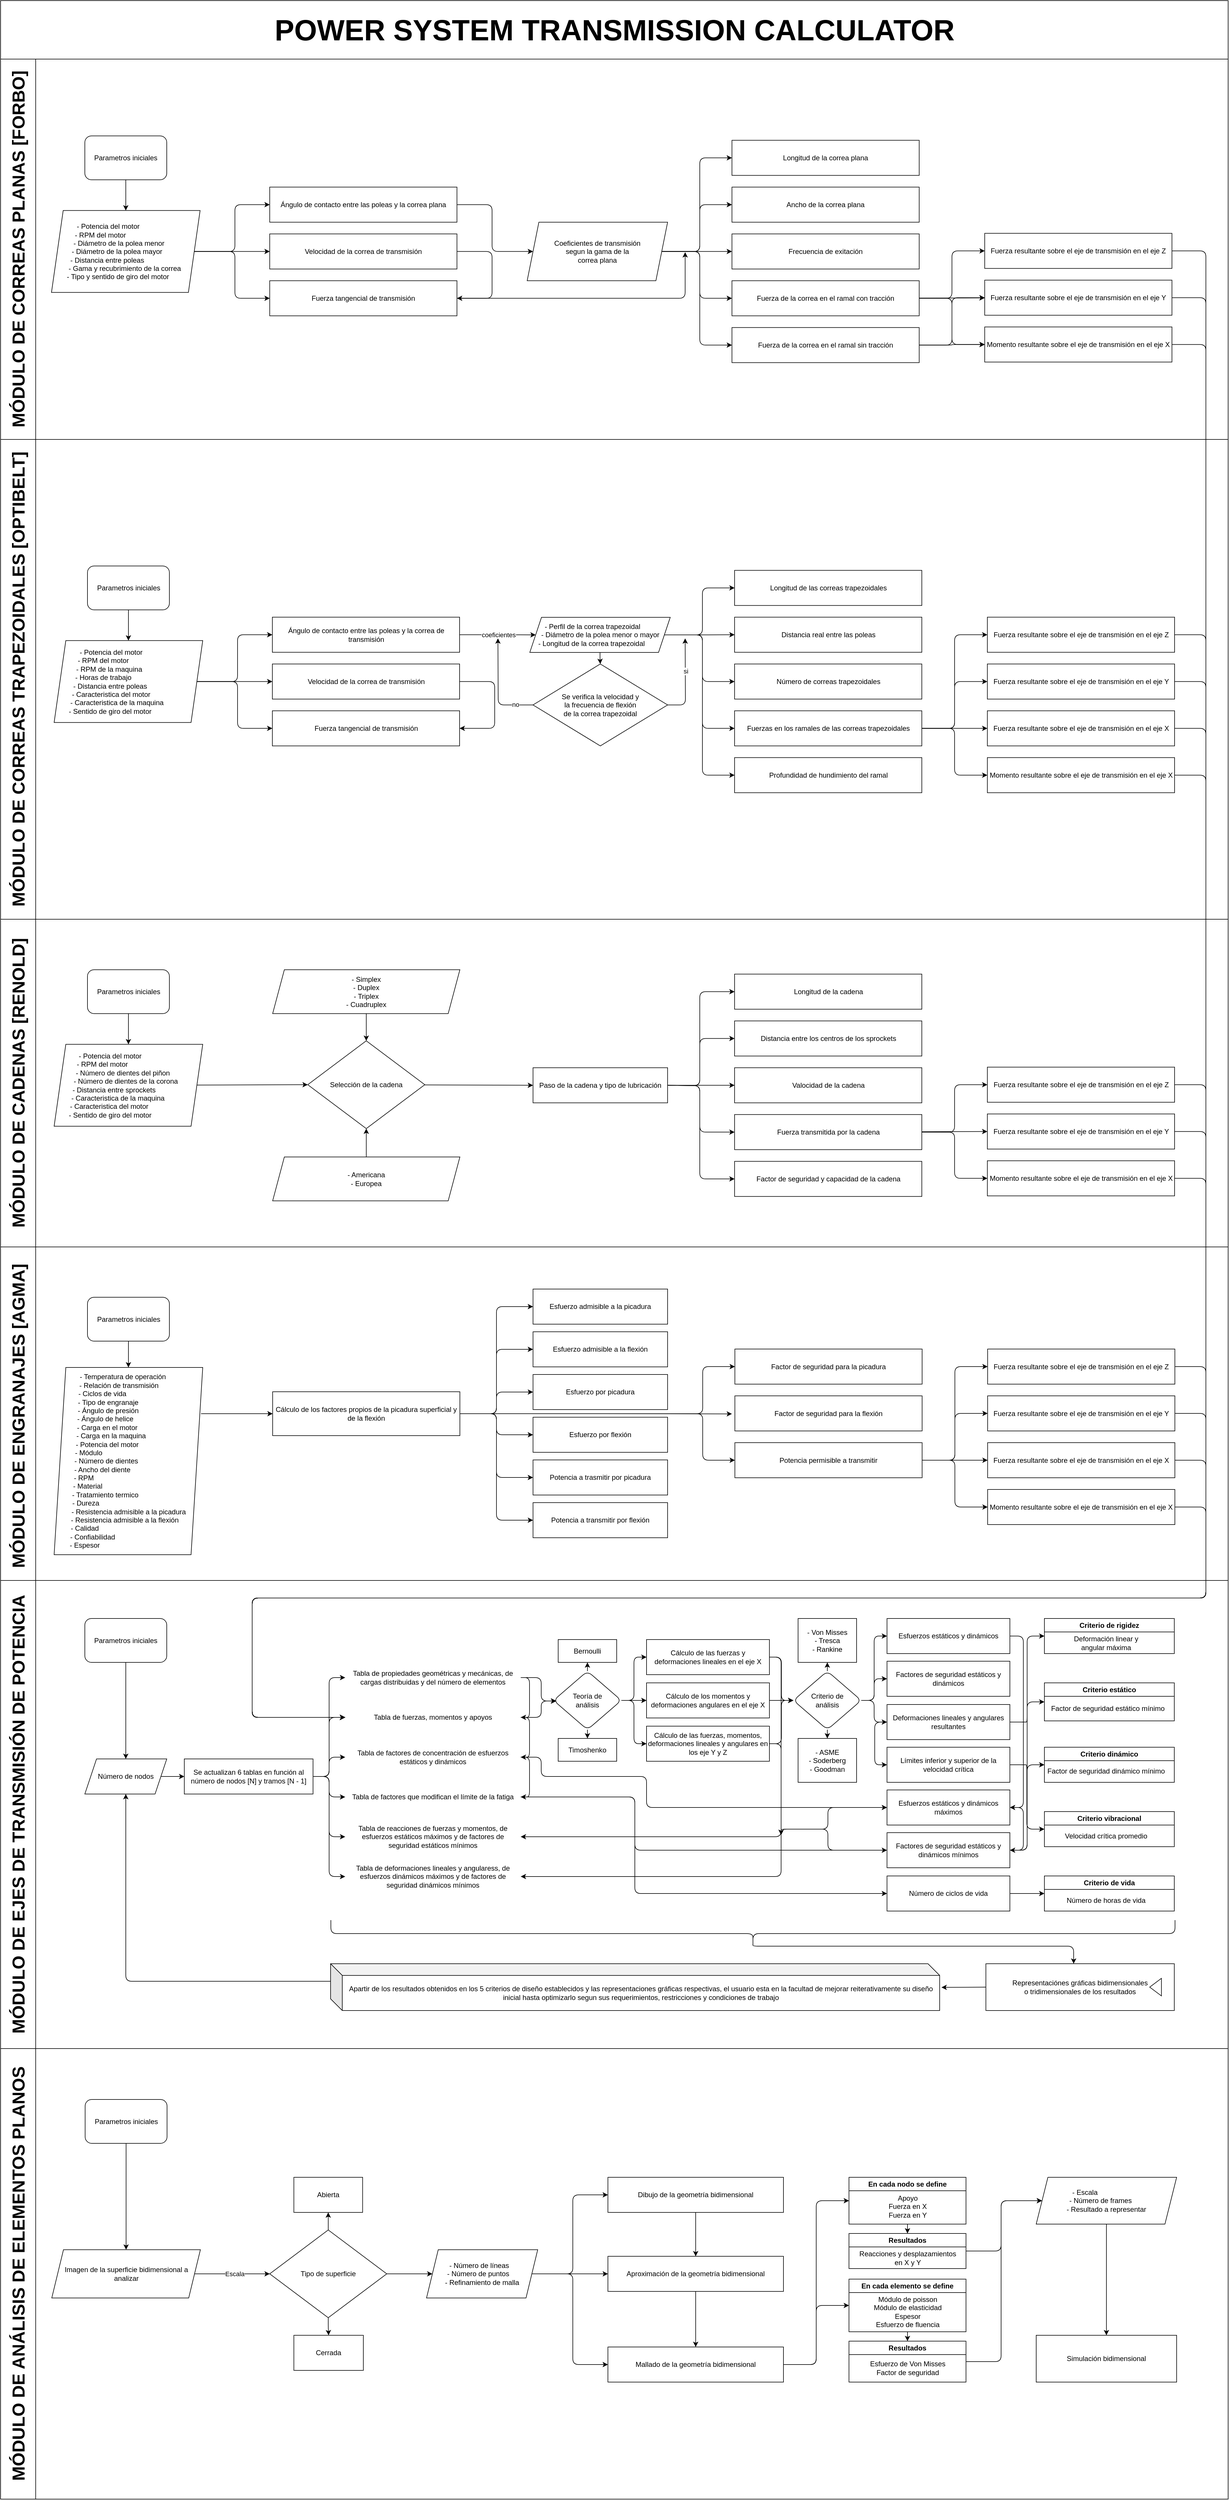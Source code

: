 <mxfile>
    <diagram id="_k8TURm8gIdta8wLQPci" name="Page-1">
        <mxGraphModel dx="2487" dy="2233" grid="1" gridSize="10" guides="1" tooltips="1" connect="1" arrows="1" fold="1" page="0" pageScale="1" pageWidth="583" pageHeight="413" math="0" shadow="0">
            <root>
                <mxCell id="0"/>
                <mxCell id="1" parent="0"/>
                <mxCell id="142" value="POWER SYSTEM TRANSMISSION CALCULATOR" style="swimlane;childLayout=stackLayout;resizeParent=1;resizeParentMax=0;horizontal=1;startSize=100;horizontalStack=0;html=1;fontSize=50;" parent="1" vertex="1">
                    <mxGeometry x="40" y="-280" width="2098" height="4270" as="geometry"/>
                </mxCell>
                <mxCell id="147" value="MÓDULO DE CORREAS PLANAS [FORBO]" style="swimlane;startSize=60;horizontal=0;html=1;fontSize=30;" parent="142" vertex="1">
                    <mxGeometry y="100" width="2098" height="650" as="geometry"/>
                </mxCell>
                <mxCell id="281" value="" style="group" parent="147" vertex="1" connectable="0">
                    <mxGeometry x="87" y="131.25" width="1915" height="387.5" as="geometry"/>
                </mxCell>
                <mxCell id="151" value="Parametros iniciales" style="rounded=1;whiteSpace=wrap;html=1;comic=0;" parent="281" vertex="1">
                    <mxGeometry x="57" width="140" height="75" as="geometry"/>
                </mxCell>
                <mxCell id="152" value="&lt;div style=&quot;&quot;&gt;&lt;span style=&quot;background-color: initial;&quot;&gt;- Potencia del motor&amp;nbsp; &amp;nbsp; &amp;nbsp; &amp;nbsp; &amp;nbsp; &amp;nbsp; &amp;nbsp; &amp;nbsp; &amp;nbsp;&amp;nbsp;&lt;/span&gt;&lt;/div&gt;&lt;div style=&quot;&quot;&gt;&lt;span style=&quot;background-color: initial;&quot;&gt;- RPM del motor&amp;nbsp; &amp;nbsp; &amp;nbsp; &amp;nbsp; &amp;nbsp; &amp;nbsp; &amp;nbsp; &amp;nbsp; &amp;nbsp; &amp;nbsp; &amp;nbsp; &amp;nbsp; &amp;nbsp;&amp;nbsp;&lt;/span&gt;&lt;/div&gt;&lt;div style=&quot;&quot;&gt;&lt;span style=&quot;background-color: initial;&quot;&gt;- Diámetro de la polea menor&amp;nbsp; &amp;nbsp; &amp;nbsp; &amp;nbsp;&lt;/span&gt;&lt;/div&gt;&lt;div style=&quot;&quot;&gt;&lt;span style=&quot;background-color: initial;&quot;&gt;- Diámetro de la polea mayor&amp;nbsp; &amp;nbsp; &amp;nbsp; &amp;nbsp; &amp;nbsp;&lt;/span&gt;&lt;/div&gt;&lt;div style=&quot;&quot;&gt;&lt;span style=&quot;background-color: initial;&quot;&gt;- Distancia entre poleas&amp;nbsp; &amp;nbsp; &amp;nbsp; &amp;nbsp; &amp;nbsp; &amp;nbsp; &amp;nbsp; &amp;nbsp; &amp;nbsp; &amp;nbsp;&lt;/span&gt;&lt;/div&gt;&lt;div style=&quot;&quot;&gt;- Gama y recubrimiento de la correa&amp;nbsp;&lt;/div&gt;&lt;div style=&quot;&quot;&gt;- Tipo y sentido de giro del motor&amp;nbsp; &amp;nbsp; &amp;nbsp; &amp;nbsp;&amp;nbsp;&lt;/div&gt;" style="shape=parallelogram;perimeter=parallelogramPerimeter;whiteSpace=wrap;html=1;fixedSize=1;align=center;" parent="281" vertex="1">
                    <mxGeometry y="127.5" width="254" height="140" as="geometry"/>
                </mxCell>
                <mxCell id="176" style="edgeStyle=none;html=1;entryX=0.5;entryY=0;entryDx=0;entryDy=0;" parent="281" source="151" target="152" edge="1">
                    <mxGeometry relative="1" as="geometry"/>
                </mxCell>
                <mxCell id="153" value="Ángulo de contacto entre las poleas y la correa plana" style="rounded=0;whiteSpace=wrap;html=1;" parent="281" vertex="1">
                    <mxGeometry x="373" y="87.5" width="320" height="60" as="geometry"/>
                </mxCell>
                <mxCell id="179" style="edgeStyle=orthogonalEdgeStyle;html=1;exitX=1;exitY=0.5;exitDx=0;exitDy=0;entryX=0;entryY=0.5;entryDx=0;entryDy=0;" parent="281" source="152" target="153" edge="1">
                    <mxGeometry relative="1" as="geometry"/>
                </mxCell>
                <mxCell id="154" value="Velocidad de la correa de transmisión" style="rounded=0;whiteSpace=wrap;html=1;" parent="281" vertex="1">
                    <mxGeometry x="373" y="167.5" width="320" height="60" as="geometry"/>
                </mxCell>
                <mxCell id="177" style="edgeStyle=none;html=1;exitX=1;exitY=0.5;exitDx=0;exitDy=0;entryX=0;entryY=0.5;entryDx=0;entryDy=0;" parent="281" source="152" target="154" edge="1">
                    <mxGeometry relative="1" as="geometry"/>
                </mxCell>
                <mxCell id="155" value="Fuerza tangencial de transmisión" style="rounded=0;whiteSpace=wrap;html=1;" parent="281" vertex="1">
                    <mxGeometry x="373" y="247.5" width="320" height="60" as="geometry"/>
                </mxCell>
                <mxCell id="180" style="edgeStyle=orthogonalEdgeStyle;html=1;exitX=1;exitY=0.5;exitDx=0;exitDy=0;entryX=0;entryY=0.5;entryDx=0;entryDy=0;" parent="281" source="152" target="155" edge="1">
                    <mxGeometry relative="1" as="geometry"/>
                </mxCell>
                <mxCell id="188" style="edgeStyle=orthogonalEdgeStyle;html=1;exitX=1;exitY=0.5;exitDx=0;exitDy=0;entryX=1;entryY=0.5;entryDx=0;entryDy=0;" parent="281" source="154" target="155" edge="1">
                    <mxGeometry relative="1" as="geometry">
                        <Array as="points">
                            <mxPoint x="753" y="197.5"/>
                            <mxPoint x="753" y="277.5"/>
                        </Array>
                    </mxGeometry>
                </mxCell>
                <mxCell id="157" value="Coeficientes de transmisión&lt;br&gt;segun la gama de la &lt;br&gt;correa plana" style="shape=parallelogram;perimeter=parallelogramPerimeter;whiteSpace=wrap;html=1;fixedSize=1;" parent="281" vertex="1">
                    <mxGeometry x="813" y="147.5" width="240" height="100" as="geometry"/>
                </mxCell>
                <mxCell id="187" style="edgeStyle=orthogonalEdgeStyle;html=1;exitX=1;exitY=0.5;exitDx=0;exitDy=0;entryX=0;entryY=0.5;entryDx=0;entryDy=0;" parent="281" source="153" target="157" edge="1">
                    <mxGeometry relative="1" as="geometry"/>
                </mxCell>
                <mxCell id="158" value="Longitud de la correa plana" style="rounded=0;whiteSpace=wrap;html=1;" parent="281" vertex="1">
                    <mxGeometry x="1163" y="7.5" width="320" height="60" as="geometry"/>
                </mxCell>
                <mxCell id="182" style="edgeStyle=orthogonalEdgeStyle;html=1;exitX=1;exitY=0.5;exitDx=0;exitDy=0;entryX=0;entryY=0.5;entryDx=0;entryDy=0;" parent="281" source="157" target="158" edge="1">
                    <mxGeometry relative="1" as="geometry"/>
                </mxCell>
                <mxCell id="159" value="Ancho de la correa plana" style="rounded=0;whiteSpace=wrap;html=1;" parent="281" vertex="1">
                    <mxGeometry x="1163" y="87.5" width="320" height="60" as="geometry"/>
                </mxCell>
                <mxCell id="184" style="edgeStyle=orthogonalEdgeStyle;html=1;exitX=1;exitY=0.5;exitDx=0;exitDy=0;entryX=0;entryY=0.5;entryDx=0;entryDy=0;" parent="281" source="157" target="159" edge="1">
                    <mxGeometry relative="1" as="geometry"/>
                </mxCell>
                <mxCell id="169" value="Frecuencia de exitación" style="rounded=0;whiteSpace=wrap;html=1;" parent="281" vertex="1">
                    <mxGeometry x="1163" y="167.5" width="320" height="60" as="geometry"/>
                </mxCell>
                <mxCell id="186" style="edgeStyle=orthogonalEdgeStyle;html=1;exitX=1;exitY=0.5;exitDx=0;exitDy=0;entryX=0;entryY=0.5;entryDx=0;entryDy=0;" parent="281" source="157" target="169" edge="1">
                    <mxGeometry relative="1" as="geometry"/>
                </mxCell>
                <mxCell id="329" style="edgeStyle=none;html=1;" parent="281" source="170" target="173" edge="1">
                    <mxGeometry relative="1" as="geometry"/>
                </mxCell>
                <mxCell id="170" value="Fuerza de la correa en el ramal con tracción" style="rounded=0;whiteSpace=wrap;html=1;" parent="281" vertex="1">
                    <mxGeometry x="1163" y="247.5" width="320" height="60" as="geometry"/>
                </mxCell>
                <mxCell id="185" style="edgeStyle=orthogonalEdgeStyle;html=1;exitX=1;exitY=0.5;exitDx=0;exitDy=0;entryX=0;entryY=0.5;entryDx=0;entryDy=0;" parent="281" source="157" target="170" edge="1">
                    <mxGeometry relative="1" as="geometry"/>
                </mxCell>
                <mxCell id="171" value="Fuerza de la correa en el ramal sin tracción" style="rounded=0;whiteSpace=wrap;html=1;" parent="281" vertex="1">
                    <mxGeometry x="1163" y="327.5" width="320" height="60" as="geometry"/>
                </mxCell>
                <mxCell id="183" style="edgeStyle=orthogonalEdgeStyle;html=1;exitX=1;exitY=0.5;exitDx=0;exitDy=0;entryX=0;entryY=0.5;entryDx=0;entryDy=0;" parent="281" source="157" target="171" edge="1">
                    <mxGeometry relative="1" as="geometry"/>
                </mxCell>
                <mxCell id="172" value="Fuerza resultante sobre el eje de transmisión en el eje Z" style="rounded=0;whiteSpace=wrap;html=1;" parent="281" vertex="1">
                    <mxGeometry x="1595" y="166.5" width="320" height="60" as="geometry"/>
                </mxCell>
                <mxCell id="190" style="edgeStyle=orthogonalEdgeStyle;html=1;exitX=1;exitY=0.5;exitDx=0;exitDy=0;entryX=0;entryY=0.5;entryDx=0;entryDy=0;" parent="281" source="170" target="172" edge="1">
                    <mxGeometry relative="1" as="geometry"/>
                </mxCell>
                <mxCell id="173" value="Fuerza resultante sobre el eje de transmisión en el eje Y" style="rounded=0;whiteSpace=wrap;html=1;" parent="281" vertex="1">
                    <mxGeometry x="1595" y="246.5" width="320" height="60" as="geometry"/>
                </mxCell>
                <mxCell id="191" style="edgeStyle=orthogonalEdgeStyle;html=1;exitX=1;exitY=0.5;exitDx=0;exitDy=0;entryX=0;entryY=0.5;entryDx=0;entryDy=0;" parent="281" source="171" target="173" edge="1">
                    <mxGeometry relative="1" as="geometry"/>
                </mxCell>
                <mxCell id="174" value="Momento resultante sobre el eje de transmisión en el eje X" style="rounded=0;whiteSpace=wrap;html=1;" parent="281" vertex="1">
                    <mxGeometry x="1595" y="326.5" width="320" height="60" as="geometry"/>
                </mxCell>
                <mxCell id="196" style="edgeStyle=orthogonalEdgeStyle;html=1;exitX=1;exitY=0.5;exitDx=0;exitDy=0;entryX=0;entryY=0.5;entryDx=0;entryDy=0;" parent="281" source="170" target="174" edge="1">
                    <mxGeometry relative="1" as="geometry"/>
                </mxCell>
                <mxCell id="197" style="edgeStyle=orthogonalEdgeStyle;html=1;exitX=1;exitY=0.5;exitDx=0;exitDy=0;entryX=0;entryY=0.5;entryDx=0;entryDy=0;" parent="281" source="171" target="174" edge="1">
                    <mxGeometry relative="1" as="geometry"/>
                </mxCell>
                <mxCell id="146" value="MÓDULO DE CORREAS TRAPEZOIDALES [OPTIBELT]" style="swimlane;startSize=60;horizontal=0;html=1;fontSize=30;" parent="142" vertex="1">
                    <mxGeometry y="750" width="2098" height="820" as="geometry"/>
                </mxCell>
                <mxCell id="232" value="Parametros iniciales" style="rounded=1;whiteSpace=wrap;html=1;comic=0;" parent="146" vertex="1">
                    <mxGeometry x="148.5" y="216.25" width="140" height="75" as="geometry"/>
                </mxCell>
                <mxCell id="233" value="&lt;div style=&quot;&quot;&gt;&lt;span style=&quot;background-color: initial;&quot;&gt;- Potencia del motor&amp;nbsp; &amp;nbsp; &amp;nbsp; &amp;nbsp; &amp;nbsp; &amp;nbsp; &amp;nbsp; &amp;nbsp; &amp;nbsp;&amp;nbsp;&lt;/span&gt;&lt;/div&gt;&lt;div style=&quot;&quot;&gt;&lt;span style=&quot;background-color: initial;&quot;&gt;- RPM del motor&amp;nbsp; &amp;nbsp; &amp;nbsp; &amp;nbsp; &amp;nbsp; &amp;nbsp; &amp;nbsp; &amp;nbsp; &amp;nbsp; &amp;nbsp; &amp;nbsp; &amp;nbsp; &amp;nbsp;&amp;nbsp;&lt;/span&gt;&lt;/div&gt;&lt;div style=&quot;&quot;&gt;&lt;span style=&quot;background-color: initial;&quot;&gt;- RPM de la maquina&amp;nbsp; &amp;nbsp; &amp;nbsp; &amp;nbsp; &amp;nbsp; &amp;nbsp; &amp;nbsp; &amp;nbsp; &amp;nbsp; &amp;nbsp;&amp;nbsp;&lt;/span&gt;&lt;/div&gt;&lt;div style=&quot;&quot;&gt;&lt;span style=&quot;background-color: initial;&quot;&gt;- Horas de trabajo&amp;nbsp; &amp;nbsp; &amp;nbsp; &amp;nbsp; &amp;nbsp; &amp;nbsp; &amp;nbsp; &amp;nbsp; &amp;nbsp; &amp;nbsp; &amp;nbsp; &amp;nbsp; &amp;nbsp;&amp;nbsp;&lt;/span&gt;&lt;/div&gt;&lt;div style=&quot;&quot;&gt;&lt;span style=&quot;background-color: initial;&quot;&gt;- Distancia entre poleas&amp;nbsp; &amp;nbsp; &amp;nbsp; &amp;nbsp; &amp;nbsp; &amp;nbsp; &amp;nbsp; &amp;nbsp; &amp;nbsp; &amp;nbsp;&lt;/span&gt;&lt;/div&gt;- Caracteristica del motor&lt;span style=&quot;background-color: initial;&quot;&gt;&amp;nbsp; &amp;nbsp; &amp;nbsp; &amp;nbsp; &amp;nbsp; &amp;nbsp; &amp;nbsp; &amp;nbsp; &amp;nbsp;&amp;nbsp;&lt;/span&gt;&lt;br&gt;&lt;div style=&quot;&quot;&gt;- Caracteristica de la maquina&amp;nbsp; &amp;nbsp; &amp;nbsp; &amp;nbsp; &amp;nbsp; &amp;nbsp;&amp;nbsp;&lt;/div&gt;&lt;div style=&quot;&quot;&gt;- Sentido de giro del motor&amp;nbsp; &amp;nbsp; &amp;nbsp; &amp;nbsp; &amp;nbsp; &amp;nbsp; &amp;nbsp; &amp;nbsp; &amp;nbsp; &amp;nbsp;&lt;/div&gt;" style="shape=parallelogram;perimeter=parallelogramPerimeter;whiteSpace=wrap;html=1;fixedSize=1;align=center;" parent="146" vertex="1">
                    <mxGeometry x="91.5" y="343.75" width="254" height="140" as="geometry"/>
                </mxCell>
                <mxCell id="234" style="edgeStyle=none;html=1;entryX=0.5;entryY=0;entryDx=0;entryDy=0;" parent="146" source="232" target="233" edge="1">
                    <mxGeometry relative="1" as="geometry"/>
                </mxCell>
                <mxCell id="235" value="Ángulo de contacto entre las poleas y la correa de transmisión" style="rounded=0;whiteSpace=wrap;html=1;" parent="146" vertex="1">
                    <mxGeometry x="464.5" y="303.75" width="320" height="60" as="geometry"/>
                </mxCell>
                <mxCell id="236" style="edgeStyle=orthogonalEdgeStyle;html=1;exitX=1;exitY=0.5;exitDx=0;exitDy=0;entryX=0;entryY=0.5;entryDx=0;entryDy=0;" parent="146" source="233" target="235" edge="1">
                    <mxGeometry relative="1" as="geometry"/>
                </mxCell>
                <mxCell id="237" value="Velocidad de la correa de transmisión" style="rounded=0;whiteSpace=wrap;html=1;" parent="146" vertex="1">
                    <mxGeometry x="464.5" y="383.75" width="320" height="60" as="geometry"/>
                </mxCell>
                <mxCell id="238" style="edgeStyle=none;html=1;exitX=1;exitY=0.5;exitDx=0;exitDy=0;entryX=0;entryY=0.5;entryDx=0;entryDy=0;" parent="146" source="233" target="237" edge="1">
                    <mxGeometry relative="1" as="geometry"/>
                </mxCell>
                <mxCell id="239" value="Fuerza tangencial de transmisión" style="rounded=0;whiteSpace=wrap;html=1;" parent="146" vertex="1">
                    <mxGeometry x="464.5" y="463.75" width="320" height="60" as="geometry"/>
                </mxCell>
                <mxCell id="240" style="edgeStyle=orthogonalEdgeStyle;html=1;exitX=1;exitY=0.5;exitDx=0;exitDy=0;entryX=0;entryY=0.5;entryDx=0;entryDy=0;" parent="146" source="233" target="239" edge="1">
                    <mxGeometry relative="1" as="geometry"/>
                </mxCell>
                <mxCell id="241" style="edgeStyle=orthogonalEdgeStyle;html=1;exitX=1;exitY=0.5;exitDx=0;exitDy=0;entryX=1;entryY=0.5;entryDx=0;entryDy=0;" parent="146" source="237" target="239" edge="1">
                    <mxGeometry relative="1" as="geometry">
                        <Array as="points">
                            <mxPoint x="844.5" y="413.75"/>
                            <mxPoint x="844.5" y="493.75"/>
                        </Array>
                    </mxGeometry>
                </mxCell>
                <mxCell id="268" style="edgeStyle=orthogonalEdgeStyle;html=1;" parent="146" source="242" target="267" edge="1">
                    <mxGeometry relative="1" as="geometry"/>
                </mxCell>
                <mxCell id="242" value="- Perfil de la correa trapezoidal&amp;nbsp; &amp;nbsp; &amp;nbsp; &amp;nbsp;&amp;nbsp;&lt;br&gt;- Diámetro de la polea menor o mayor&lt;br&gt;- Longitud de la correa trapezoidal&amp;nbsp; &amp;nbsp; &amp;nbsp; &amp;nbsp; &amp;nbsp;" style="shape=parallelogram;perimeter=parallelogramPerimeter;whiteSpace=wrap;html=1;fixedSize=1;" parent="146" vertex="1">
                    <mxGeometry x="904.5" y="304" width="240" height="60" as="geometry"/>
                </mxCell>
                <mxCell id="243" style="edgeStyle=orthogonalEdgeStyle;html=1;exitX=1;exitY=0.5;exitDx=0;exitDy=0;entryX=0;entryY=0.5;entryDx=0;entryDy=0;" parent="146" source="235" target="242" edge="1">
                    <mxGeometry relative="1" as="geometry"/>
                </mxCell>
                <mxCell id="263" value="coeficientes" style="edgeLabel;html=1;align=center;verticalAlign=middle;resizable=0;points=[];" parent="243" vertex="1" connectable="0">
                    <mxGeometry x="-0.154" relative="1" as="geometry">
                        <mxPoint x="11" as="offset"/>
                    </mxGeometry>
                </mxCell>
                <mxCell id="244" value="Longitud de las correas trapezoidales" style="rounded=0;whiteSpace=wrap;html=1;" parent="146" vertex="1">
                    <mxGeometry x="1254.5" y="223.75" width="320" height="60" as="geometry"/>
                </mxCell>
                <mxCell id="245" style="edgeStyle=orthogonalEdgeStyle;html=1;exitX=1;exitY=0.5;exitDx=0;exitDy=0;entryX=0;entryY=0.5;entryDx=0;entryDy=0;" parent="146" source="242" target="244" edge="1">
                    <mxGeometry relative="1" as="geometry"/>
                </mxCell>
                <mxCell id="246" value="Distancia real entre las poleas" style="rounded=0;whiteSpace=wrap;html=1;" parent="146" vertex="1">
                    <mxGeometry x="1254.5" y="303.75" width="320" height="60" as="geometry"/>
                </mxCell>
                <mxCell id="247" style="edgeStyle=orthogonalEdgeStyle;html=1;exitX=1;exitY=0.5;exitDx=0;exitDy=0;entryX=0;entryY=0.5;entryDx=0;entryDy=0;" parent="146" source="242" target="246" edge="1">
                    <mxGeometry relative="1" as="geometry"/>
                </mxCell>
                <mxCell id="248" value="Número de correas trapezoidales" style="rounded=0;whiteSpace=wrap;html=1;" parent="146" vertex="1">
                    <mxGeometry x="1254.5" y="383.75" width="320" height="60" as="geometry"/>
                </mxCell>
                <mxCell id="249" style="edgeStyle=orthogonalEdgeStyle;html=1;exitX=1;exitY=0.5;exitDx=0;exitDy=0;entryX=0;entryY=0.5;entryDx=0;entryDy=0;" parent="146" source="242" target="248" edge="1">
                    <mxGeometry relative="1" as="geometry"/>
                </mxCell>
                <mxCell id="250" style="edgeStyle=orthogonalEdgeStyle;html=1;exitX=1;exitY=0.5;exitDx=0;exitDy=0;entryX=0;entryY=0.5;entryDx=0;entryDy=0;" parent="146" source="251" target="260" edge="1">
                    <mxGeometry relative="1" as="geometry"/>
                </mxCell>
                <mxCell id="275" style="edgeStyle=orthogonalEdgeStyle;html=1;entryX=0;entryY=0.5;entryDx=0;entryDy=0;" parent="146" source="251" target="258" edge="1">
                    <mxGeometry relative="1" as="geometry"/>
                </mxCell>
                <mxCell id="276" style="edgeStyle=orthogonalEdgeStyle;html=1;entryX=0;entryY=0.5;entryDx=0;entryDy=0;" parent="146" source="251" target="274" edge="1">
                    <mxGeometry relative="1" as="geometry"/>
                </mxCell>
                <mxCell id="251" value="Fuerzas en los ramales de las correas trapezoidales" style="rounded=0;whiteSpace=wrap;html=1;" parent="146" vertex="1">
                    <mxGeometry x="1254.5" y="463.75" width="320" height="60" as="geometry"/>
                </mxCell>
                <mxCell id="252" style="edgeStyle=orthogonalEdgeStyle;html=1;exitX=1;exitY=0.5;exitDx=0;exitDy=0;entryX=0;entryY=0.5;entryDx=0;entryDy=0;" parent="146" source="242" target="251" edge="1">
                    <mxGeometry relative="1" as="geometry"/>
                </mxCell>
                <mxCell id="254" value="Profundidad de hundimiento del ramal" style="rounded=0;whiteSpace=wrap;html=1;" parent="146" vertex="1">
                    <mxGeometry x="1254.5" y="543.75" width="320" height="60" as="geometry"/>
                </mxCell>
                <mxCell id="255" style="edgeStyle=orthogonalEdgeStyle;html=1;exitX=1;exitY=0.5;exitDx=0;exitDy=0;entryX=0;entryY=0.5;entryDx=0;entryDy=0;" parent="146" source="242" target="254" edge="1">
                    <mxGeometry relative="1" as="geometry"/>
                </mxCell>
                <mxCell id="256" value="Fuerza resultante sobre el eje de transmisión en el eje Z" style="rounded=0;whiteSpace=wrap;html=1;" parent="146" vertex="1">
                    <mxGeometry x="1686.5" y="303.75" width="320" height="60" as="geometry"/>
                </mxCell>
                <mxCell id="257" style="edgeStyle=orthogonalEdgeStyle;html=1;exitX=1;exitY=0.5;exitDx=0;exitDy=0;entryX=0;entryY=0.5;entryDx=0;entryDy=0;" parent="146" source="251" target="256" edge="1">
                    <mxGeometry relative="1" as="geometry"/>
                </mxCell>
                <mxCell id="258" value="Fuerza resultante sobre el eje de transmisión en el eje Y" style="rounded=0;whiteSpace=wrap;html=1;" parent="146" vertex="1">
                    <mxGeometry x="1686.5" y="383.75" width="320" height="60" as="geometry"/>
                </mxCell>
                <mxCell id="260" value="Fuerza resultante sobre el eje de transmisión en el eje X" style="rounded=0;whiteSpace=wrap;html=1;" parent="146" vertex="1">
                    <mxGeometry x="1686.5" y="463.75" width="320" height="60" as="geometry"/>
                </mxCell>
                <mxCell id="267" value="Se verifica la velocidad y&lt;br&gt;la frecuencia de flexión &lt;br&gt;de la correa trapezoidal" style="rhombus;whiteSpace=wrap;html=1;" parent="146" vertex="1">
                    <mxGeometry x="910" y="383.75" width="230" height="140" as="geometry"/>
                </mxCell>
                <mxCell id="274" value="Momento resultante sobre el eje de transmisión en el eje X" style="rounded=0;whiteSpace=wrap;html=1;" parent="146" vertex="1">
                    <mxGeometry x="1686.5" y="543.75" width="320" height="60" as="geometry"/>
                </mxCell>
                <mxCell id="145" value="MÓDULO DE CADENAS [RENOLD]" style="swimlane;startSize=60;horizontal=0;html=1;fontSize=30;" parent="142" vertex="1">
                    <mxGeometry y="1570" width="2098" height="560" as="geometry"/>
                </mxCell>
                <mxCell id="283" value="Parametros iniciales" style="rounded=1;whiteSpace=wrap;html=1;comic=0;" parent="145" vertex="1">
                    <mxGeometry x="148.5" y="86.25" width="140" height="75" as="geometry"/>
                </mxCell>
                <mxCell id="313" style="edgeStyle=none;html=1;entryX=0;entryY=0.5;entryDx=0;entryDy=0;" parent="145" source="284" target="312" edge="1">
                    <mxGeometry relative="1" as="geometry"/>
                </mxCell>
                <mxCell id="284" value="&lt;div style=&quot;&quot;&gt;&lt;span style=&quot;background-color: initial;&quot;&gt;- Potencia del motor&amp;nbsp; &amp;nbsp; &amp;nbsp; &amp;nbsp; &amp;nbsp; &amp;nbsp; &amp;nbsp; &amp;nbsp; &amp;nbsp; &amp;nbsp;&lt;/span&gt;&lt;/div&gt;&lt;div style=&quot;&quot;&gt;&lt;span style=&quot;background-color: initial;&quot;&gt;- RPM del motor&amp;nbsp; &amp;nbsp; &amp;nbsp; &amp;nbsp; &amp;nbsp; &amp;nbsp; &amp;nbsp; &amp;nbsp; &amp;nbsp; &amp;nbsp; &amp;nbsp; &amp;nbsp; &amp;nbsp; &amp;nbsp;&lt;/span&gt;&lt;/div&gt;&lt;div style=&quot;&quot;&gt;&lt;span style=&quot;background-color: initial;&quot;&gt;- Número de dientes del piñon&amp;nbsp; &amp;nbsp; &amp;nbsp;&amp;nbsp;&lt;/span&gt;&lt;/div&gt;&lt;div style=&quot;&quot;&gt;&lt;span style=&quot;background-color: initial;&quot;&gt;- Número de dientes de la corona&amp;nbsp; &amp;nbsp;&lt;/span&gt;&lt;/div&gt;&lt;div style=&quot;&quot;&gt;&lt;span style=&quot;background-color: initial;&quot;&gt;- Distancia entre sprockets&amp;nbsp; &amp;nbsp; &amp;nbsp; &amp;nbsp; &amp;nbsp; &amp;nbsp; &amp;nbsp; &amp;nbsp;&lt;/span&gt;&lt;/div&gt;&lt;div style=&quot;&quot;&gt;- Caracteristica de la maquina&amp;nbsp; &amp;nbsp; &amp;nbsp; &amp;nbsp; &amp;nbsp; &amp;nbsp;&lt;/div&gt;&lt;div style=&quot;&quot;&gt;- Caracteristica del motor&amp;nbsp; &amp;nbsp; &amp;nbsp; &amp;nbsp; &amp;nbsp; &amp;nbsp; &amp;nbsp; &amp;nbsp; &amp;nbsp; &amp;nbsp;&amp;nbsp;&lt;/div&gt;&lt;div style=&quot;&quot;&gt;- Sentido de giro del motor&amp;nbsp; &amp;nbsp; &amp;nbsp; &amp;nbsp; &amp;nbsp; &amp;nbsp; &amp;nbsp; &amp;nbsp; &amp;nbsp; &amp;nbsp;&lt;/div&gt;" style="shape=parallelogram;perimeter=parallelogramPerimeter;whiteSpace=wrap;html=1;fixedSize=1;align=center;" parent="145" vertex="1">
                    <mxGeometry x="91.5" y="213.75" width="254" height="140" as="geometry"/>
                </mxCell>
                <mxCell id="285" style="edgeStyle=none;html=1;entryX=0.5;entryY=0;entryDx=0;entryDy=0;" parent="145" source="283" target="284" edge="1">
                    <mxGeometry relative="1" as="geometry"/>
                </mxCell>
                <mxCell id="295" value="Longitud de la cadena" style="rounded=0;whiteSpace=wrap;html=1;" parent="145" vertex="1">
                    <mxGeometry x="1254.5" y="93.75" width="320" height="60" as="geometry"/>
                </mxCell>
                <mxCell id="296" style="edgeStyle=orthogonalEdgeStyle;html=1;exitX=1;exitY=0.5;exitDx=0;exitDy=0;entryX=0;entryY=0.5;entryDx=0;entryDy=0;" parent="145" target="295" edge="1">
                    <mxGeometry relative="1" as="geometry">
                        <mxPoint x="1134.5" y="283.75" as="sourcePoint"/>
                    </mxGeometry>
                </mxCell>
                <mxCell id="297" value="Distancia entre los centros de los sprockets" style="rounded=0;whiteSpace=wrap;html=1;" parent="145" vertex="1">
                    <mxGeometry x="1254.5" y="173.75" width="320" height="60" as="geometry"/>
                </mxCell>
                <mxCell id="298" style="edgeStyle=orthogonalEdgeStyle;html=1;exitX=1;exitY=0.5;exitDx=0;exitDy=0;entryX=0;entryY=0.5;entryDx=0;entryDy=0;" parent="145" target="297" edge="1">
                    <mxGeometry relative="1" as="geometry">
                        <mxPoint x="1134.5" y="283.75" as="sourcePoint"/>
                    </mxGeometry>
                </mxCell>
                <mxCell id="299" value="Valocidad de la cadena" style="rounded=0;whiteSpace=wrap;html=1;" parent="145" vertex="1">
                    <mxGeometry x="1254.5" y="253.75" width="320" height="60" as="geometry"/>
                </mxCell>
                <mxCell id="325" style="edgeStyle=none;html=1;entryX=0;entryY=0.5;entryDx=0;entryDy=0;" parent="145" source="301" target="307" edge="1">
                    <mxGeometry relative="1" as="geometry"/>
                </mxCell>
                <mxCell id="301" value="Fuerza transmitida por la cadena" style="rounded=0;whiteSpace=wrap;html=1;" parent="145" vertex="1">
                    <mxGeometry x="1254.5" y="333.75" width="320" height="60" as="geometry"/>
                </mxCell>
                <mxCell id="302" style="edgeStyle=orthogonalEdgeStyle;html=1;exitX=1;exitY=0.5;exitDx=0;exitDy=0;entryX=0;entryY=0.5;entryDx=0;entryDy=0;" parent="145" target="301" edge="1">
                    <mxGeometry relative="1" as="geometry">
                        <mxPoint x="1134.5" y="283.75" as="sourcePoint"/>
                    </mxGeometry>
                </mxCell>
                <mxCell id="303" value="Factor de seguridad y capacidad de la cadena" style="rounded=0;whiteSpace=wrap;html=1;" parent="145" vertex="1">
                    <mxGeometry x="1254.5" y="413.75" width="320" height="60" as="geometry"/>
                </mxCell>
                <mxCell id="304" style="edgeStyle=orthogonalEdgeStyle;html=1;exitX=1;exitY=0.5;exitDx=0;exitDy=0;entryX=0;entryY=0.5;entryDx=0;entryDy=0;" parent="145" target="303" edge="1">
                    <mxGeometry relative="1" as="geometry">
                        <mxPoint x="1134.5" y="283.75" as="sourcePoint"/>
                    </mxGeometry>
                </mxCell>
                <mxCell id="305" value="Fuerza resultante sobre el eje de transmisión en el eje Z" style="rounded=0;whiteSpace=wrap;html=1;" parent="145" vertex="1">
                    <mxGeometry x="1686.5" y="252.75" width="320" height="60" as="geometry"/>
                </mxCell>
                <mxCell id="306" style="edgeStyle=orthogonalEdgeStyle;html=1;exitX=1;exitY=0.5;exitDx=0;exitDy=0;entryX=0;entryY=0.5;entryDx=0;entryDy=0;" parent="145" source="301" target="305" edge="1">
                    <mxGeometry relative="1" as="geometry"/>
                </mxCell>
                <mxCell id="307" value="Fuerza resultante sobre el eje de transmisión en el eje Y" style="rounded=0;whiteSpace=wrap;html=1;" parent="145" vertex="1">
                    <mxGeometry x="1686.5" y="332.75" width="320" height="60" as="geometry"/>
                </mxCell>
                <mxCell id="309" value="Momento resultante sobre el eje de transmisión en el eje X" style="rounded=0;whiteSpace=wrap;html=1;" parent="145" vertex="1">
                    <mxGeometry x="1686.5" y="412.75" width="320" height="60" as="geometry"/>
                </mxCell>
                <mxCell id="310" style="edgeStyle=orthogonalEdgeStyle;html=1;exitX=1;exitY=0.5;exitDx=0;exitDy=0;entryX=0;entryY=0.5;entryDx=0;entryDy=0;" parent="145" source="301" target="309" edge="1">
                    <mxGeometry relative="1" as="geometry"/>
                </mxCell>
                <mxCell id="324" style="edgeStyle=none;html=1;entryX=0;entryY=0.5;entryDx=0;entryDy=0;" parent="145" source="312" target="322" edge="1">
                    <mxGeometry relative="1" as="geometry"/>
                </mxCell>
                <mxCell id="312" value="Selección de la cadena" style="rhombus;whiteSpace=wrap;html=1;" parent="145" vertex="1">
                    <mxGeometry x="525" y="207.75" width="200" height="150" as="geometry"/>
                </mxCell>
                <mxCell id="321" style="edgeStyle=none;html=1;exitX=0.5;exitY=1;exitDx=0;exitDy=0;entryX=0.5;entryY=0;entryDx=0;entryDy=0;" parent="145" source="318" target="312" edge="1">
                    <mxGeometry relative="1" as="geometry"/>
                </mxCell>
                <mxCell id="318" value="- Simplex&lt;br&gt;- Duplex&lt;br&gt;- Triplex&lt;br&gt;- Cuadruplex" style="shape=parallelogram;perimeter=parallelogramPerimeter;whiteSpace=wrap;html=1;fixedSize=1;" parent="145" vertex="1">
                    <mxGeometry x="465" y="86.25" width="320" height="75" as="geometry"/>
                </mxCell>
                <mxCell id="320" style="edgeStyle=none;html=1;entryX=0.5;entryY=1;entryDx=0;entryDy=0;" parent="145" source="319" target="312" edge="1">
                    <mxGeometry relative="1" as="geometry"/>
                </mxCell>
                <mxCell id="319" value="- Americana&lt;br&gt;- Europea" style="shape=parallelogram;perimeter=parallelogramPerimeter;whiteSpace=wrap;html=1;fixedSize=1;" parent="145" vertex="1">
                    <mxGeometry x="465" y="406.25" width="320" height="75" as="geometry"/>
                </mxCell>
                <mxCell id="328" style="edgeStyle=none;html=1;exitX=1;exitY=0.5;exitDx=0;exitDy=0;entryX=0;entryY=0.5;entryDx=0;entryDy=0;" parent="145" source="322" target="299" edge="1">
                    <mxGeometry relative="1" as="geometry"/>
                </mxCell>
                <mxCell id="322" value="Paso de la cadena y tipo de lubricación" style="rounded=0;whiteSpace=wrap;html=1;" parent="145" vertex="1">
                    <mxGeometry x="910" y="253.75" width="230" height="60" as="geometry"/>
                </mxCell>
                <mxCell id="144" value="MÓDULO DE ENGRANAJES [AGMA]&amp;nbsp;" style="swimlane;startSize=60;horizontal=0;html=1;fontSize=30;" parent="142" vertex="1">
                    <mxGeometry y="2130" width="2098" height="570" as="geometry"/>
                </mxCell>
                <mxCell id="372" style="edgeStyle=orthogonalEdgeStyle;html=1;exitX=0.5;exitY=1;exitDx=0;exitDy=0;entryX=0.5;entryY=0;entryDx=0;entryDy=0;" parent="144" source="338" target="339" edge="1">
                    <mxGeometry relative="1" as="geometry"/>
                </mxCell>
                <mxCell id="338" value="Parametros iniciales" style="rounded=1;whiteSpace=wrap;html=1;comic=0;" parent="144" vertex="1">
                    <mxGeometry x="148.5" y="86" width="140" height="75" as="geometry"/>
                </mxCell>
                <mxCell id="339" value="&lt;div style=&quot;&quot;&gt;- Temperatura de operación&amp;nbsp; &amp;nbsp; &amp;nbsp;&amp;nbsp;&lt;/div&gt;&lt;div style=&quot;&quot;&gt;- Relación de transmisión&amp;nbsp; &amp;nbsp; &amp;nbsp; &amp;nbsp; &amp;nbsp;&amp;nbsp;&lt;/div&gt;&lt;div style=&quot;&quot;&gt;- Ciclos de vida&amp;nbsp; &amp;nbsp; &amp;nbsp; &amp;nbsp; &amp;nbsp; &amp;nbsp; &amp;nbsp; &amp;nbsp; &amp;nbsp; &amp;nbsp; &amp;nbsp; &amp;nbsp; &amp;nbsp; &amp;nbsp;&lt;/div&gt;&lt;div style=&quot;&quot;&gt;- Tipo de engranaje&amp;nbsp; &amp;nbsp; &amp;nbsp; &amp;nbsp; &amp;nbsp; &amp;nbsp; &amp;nbsp; &amp;nbsp; &amp;nbsp; &amp;nbsp; &amp;nbsp;&lt;/div&gt;&lt;div style=&quot;&quot;&gt;- Ángulo de presión&amp;nbsp; &amp;nbsp; &amp;nbsp; &amp;nbsp; &amp;nbsp; &amp;nbsp; &amp;nbsp; &amp;nbsp; &amp;nbsp; &amp;nbsp; &amp;nbsp;&lt;/div&gt;&lt;div style=&quot;&quot;&gt;- Ángulo de helice&amp;nbsp; &amp;nbsp; &amp;nbsp; &amp;nbsp; &amp;nbsp; &amp;nbsp; &amp;nbsp; &amp;nbsp; &amp;nbsp; &amp;nbsp; &amp;nbsp; &amp;nbsp;&amp;nbsp;&lt;/div&gt;&lt;div style=&quot;&quot;&gt;- Carga en el motor&amp;nbsp; &amp;nbsp; &amp;nbsp; &amp;nbsp; &amp;nbsp; &amp;nbsp; &amp;nbsp; &amp;nbsp; &amp;nbsp; &amp;nbsp; &amp;nbsp;&amp;nbsp;&lt;/div&gt;&lt;div style=&quot;&quot;&gt;- Carga en la maquina&amp;nbsp; &amp;nbsp; &amp;nbsp; &amp;nbsp; &amp;nbsp; &amp;nbsp; &amp;nbsp; &amp;nbsp; &amp;nbsp;&amp;nbsp;&lt;/div&gt;&lt;div style=&quot;&quot;&gt;- Potencia del motor&amp;nbsp; &amp;nbsp; &amp;nbsp; &amp;nbsp; &amp;nbsp; &amp;nbsp; &amp;nbsp; &amp;nbsp; &amp;nbsp; &amp;nbsp; &amp;nbsp;&amp;nbsp;&lt;/div&gt;&lt;div style=&quot;&quot;&gt;- Módulo&amp;nbsp; &amp;nbsp; &amp;nbsp; &amp;nbsp; &amp;nbsp; &amp;nbsp; &amp;nbsp; &amp;nbsp; &amp;nbsp; &amp;nbsp; &amp;nbsp; &amp;nbsp; &amp;nbsp; &amp;nbsp; &amp;nbsp; &amp;nbsp; &amp;nbsp; &amp;nbsp; &amp;nbsp; &amp;nbsp; &amp;nbsp;&lt;/div&gt;&lt;div style=&quot;&quot;&gt;- Número de dientes&amp;nbsp; &amp;nbsp; &amp;nbsp; &amp;nbsp; &amp;nbsp; &amp;nbsp; &amp;nbsp; &amp;nbsp; &amp;nbsp; &amp;nbsp; &amp;nbsp; &amp;nbsp;&lt;/div&gt;&lt;div style=&quot;&quot;&gt;- Ancho del diente&amp;nbsp; &amp;nbsp; &amp;nbsp; &amp;nbsp; &amp;nbsp; &amp;nbsp; &amp;nbsp; &amp;nbsp; &amp;nbsp; &amp;nbsp; &amp;nbsp; &amp;nbsp; &amp;nbsp; &amp;nbsp;&lt;/div&gt;&lt;div style=&quot;&quot;&gt;- RPM&amp;nbsp; &amp;nbsp; &amp;nbsp; &amp;nbsp; &amp;nbsp; &amp;nbsp; &amp;nbsp; &amp;nbsp; &amp;nbsp; &amp;nbsp; &amp;nbsp; &amp;nbsp; &amp;nbsp; &amp;nbsp; &amp;nbsp; &amp;nbsp; &amp;nbsp; &amp;nbsp; &amp;nbsp; &amp;nbsp; &amp;nbsp; &amp;nbsp; &amp;nbsp;&amp;nbsp;&lt;/div&gt;&lt;div style=&quot;&quot;&gt;- Material&amp;nbsp; &amp;nbsp; &amp;nbsp; &amp;nbsp; &amp;nbsp; &amp;nbsp; &amp;nbsp; &amp;nbsp; &amp;nbsp; &amp;nbsp; &amp;nbsp; &amp;nbsp; &amp;nbsp; &amp;nbsp; &amp;nbsp; &amp;nbsp; &amp;nbsp; &amp;nbsp; &amp;nbsp; &amp;nbsp; &amp;nbsp;&amp;nbsp;&lt;/div&gt;&lt;div style=&quot;&quot;&gt;- Tratamiento termico&amp;nbsp; &amp;nbsp; &amp;nbsp; &amp;nbsp; &amp;nbsp; &amp;nbsp; &amp;nbsp; &amp;nbsp; &amp;nbsp; &amp;nbsp; &amp;nbsp; &amp;nbsp;&amp;nbsp;&lt;/div&gt;&lt;div style=&quot;&quot;&gt;- Dureza&amp;nbsp; &amp;nbsp; &amp;nbsp; &amp;nbsp; &amp;nbsp; &amp;nbsp; &amp;nbsp; &amp;nbsp; &amp;nbsp; &amp;nbsp; &amp;nbsp; &amp;nbsp; &amp;nbsp; &amp;nbsp; &amp;nbsp; &amp;nbsp; &amp;nbsp; &amp;nbsp; &amp;nbsp; &amp;nbsp; &amp;nbsp; &amp;nbsp;&amp;nbsp;&lt;/div&gt;&lt;div style=&quot;&quot;&gt;- Resistencia admisible a la picadura&lt;/div&gt;&lt;div style=&quot;&quot;&gt;- Resistencia admisible a la flexión&amp;nbsp; &amp;nbsp;&amp;nbsp;&lt;/div&gt;&lt;div style=&quot;&quot;&gt;- Calidad&amp;nbsp; &amp;nbsp; &amp;nbsp; &amp;nbsp; &amp;nbsp; &amp;nbsp; &amp;nbsp; &amp;nbsp; &amp;nbsp; &amp;nbsp; &amp;nbsp; &amp;nbsp; &amp;nbsp; &amp;nbsp; &amp;nbsp; &amp;nbsp; &amp;nbsp; &amp;nbsp; &amp;nbsp; &amp;nbsp; &amp;nbsp; &amp;nbsp; &amp;nbsp;&lt;/div&gt;&lt;div style=&quot;&quot;&gt;- Confiabilidad&amp;nbsp; &amp;nbsp; &amp;nbsp; &amp;nbsp; &amp;nbsp; &amp;nbsp; &amp;nbsp; &amp;nbsp; &amp;nbsp; &amp;nbsp; &amp;nbsp; &amp;nbsp; &amp;nbsp; &amp;nbsp; &amp;nbsp; &amp;nbsp; &amp;nbsp; &amp;nbsp; &amp;nbsp;&lt;/div&gt;&lt;div style=&quot;&quot;&gt;- Espesor&amp;nbsp; &amp;nbsp; &amp;nbsp; &amp;nbsp; &amp;nbsp; &amp;nbsp; &amp;nbsp; &amp;nbsp; &amp;nbsp; &amp;nbsp; &amp;nbsp; &amp;nbsp; &amp;nbsp; &amp;nbsp; &amp;nbsp; &amp;nbsp; &amp;nbsp; &amp;nbsp; &amp;nbsp; &amp;nbsp; &amp;nbsp; &amp;nbsp; &amp;nbsp;&lt;/div&gt;" style="shape=parallelogram;perimeter=parallelogramPerimeter;whiteSpace=wrap;html=1;fixedSize=1;align=center;" parent="144" vertex="1">
                    <mxGeometry x="91.5" y="206" width="254" height="320" as="geometry"/>
                </mxCell>
                <mxCell id="374" style="edgeStyle=orthogonalEdgeStyle;html=1;exitX=0.989;exitY=0.247;exitDx=0;exitDy=0;entryX=0;entryY=0.5;entryDx=0;entryDy=0;exitPerimeter=0;" parent="144" source="339" target="342" edge="1">
                    <mxGeometry relative="1" as="geometry"/>
                </mxCell>
                <mxCell id="376" style="edgeStyle=orthogonalEdgeStyle;html=1;exitX=1;exitY=0.5;exitDx=0;exitDy=0;entryX=0;entryY=0.5;entryDx=0;entryDy=0;" parent="144" source="342" target="346" edge="1">
                    <mxGeometry relative="1" as="geometry"/>
                </mxCell>
                <mxCell id="377" style="edgeStyle=orthogonalEdgeStyle;html=1;exitX=1;exitY=0.5;exitDx=0;exitDy=0;entryX=0;entryY=0.5;entryDx=0;entryDy=0;" parent="144" source="342" target="347" edge="1">
                    <mxGeometry relative="1" as="geometry"/>
                </mxCell>
                <mxCell id="378" style="edgeStyle=orthogonalEdgeStyle;html=1;exitX=1;exitY=0.5;exitDx=0;exitDy=0;entryX=0;entryY=0.5;entryDx=0;entryDy=0;" parent="144" source="342" target="345" edge="1">
                    <mxGeometry relative="1" as="geometry"/>
                </mxCell>
                <mxCell id="379" style="edgeStyle=orthogonalEdgeStyle;html=1;exitX=1;exitY=0.5;exitDx=0;exitDy=0;entryX=0;entryY=0.5;entryDx=0;entryDy=0;" parent="144" source="342" target="344" edge="1">
                    <mxGeometry relative="1" as="geometry"/>
                </mxCell>
                <mxCell id="380" style="edgeStyle=orthogonalEdgeStyle;html=1;exitX=1;exitY=0.5;exitDx=0;exitDy=0;entryX=0;entryY=0.5;entryDx=0;entryDy=0;" parent="144" source="342" target="349" edge="1">
                    <mxGeometry relative="1" as="geometry"/>
                </mxCell>
                <mxCell id="381" style="edgeStyle=orthogonalEdgeStyle;html=1;exitX=1;exitY=0.5;exitDx=0;exitDy=0;entryX=0;entryY=0.5;entryDx=0;entryDy=0;" parent="144" source="342" target="348" edge="1">
                    <mxGeometry relative="1" as="geometry"/>
                </mxCell>
                <mxCell id="382" style="edgeStyle=orthogonalEdgeStyle;html=1;exitX=1;exitY=0.5;exitDx=0;exitDy=0;entryX=0;entryY=0.5;entryDx=0;entryDy=0;" parent="144" source="342" target="355" edge="1">
                    <mxGeometry relative="1" as="geometry">
                        <Array as="points">
                            <mxPoint x="1200" y="285"/>
                            <mxPoint x="1200" y="205"/>
                        </Array>
                    </mxGeometry>
                </mxCell>
                <mxCell id="383" style="edgeStyle=orthogonalEdgeStyle;html=1;exitX=1;exitY=0.5;exitDx=0;exitDy=0;entryX=0;entryY=0.5;entryDx=0;entryDy=0;" parent="144" source="342" target="360" edge="1">
                    <mxGeometry relative="1" as="geometry">
                        <Array as="points">
                            <mxPoint x="1200" y="285"/>
                            <mxPoint x="1200" y="365"/>
                        </Array>
                    </mxGeometry>
                </mxCell>
                <mxCell id="342" value="Cálculo de los factores propios de la picadura superficial y de la flexión" style="rounded=0;whiteSpace=wrap;html=1;" parent="144" vertex="1">
                    <mxGeometry x="465" y="247.5" width="320" height="75" as="geometry"/>
                </mxCell>
                <mxCell id="350" value="" style="group" parent="144" vertex="1" connectable="0">
                    <mxGeometry x="910" y="72" width="230" height="425" as="geometry"/>
                </mxCell>
                <mxCell id="344" value="Esfuerzo por picadura" style="rounded=0;whiteSpace=wrap;html=1;" parent="350" vertex="1">
                    <mxGeometry y="146" width="230" height="60" as="geometry"/>
                </mxCell>
                <mxCell id="345" value="Esfuerzo admisible a la flexión" style="rounded=0;whiteSpace=wrap;html=1;" parent="350" vertex="1">
                    <mxGeometry y="73" width="230" height="60" as="geometry"/>
                </mxCell>
                <mxCell id="346" value="Esfuerzo admisible a la picadura" style="rounded=0;whiteSpace=wrap;html=1;" parent="350" vertex="1">
                    <mxGeometry width="230" height="60" as="geometry"/>
                </mxCell>
                <mxCell id="347" value="Potencia a transmitir por flexión" style="rounded=0;whiteSpace=wrap;html=1;" parent="350" vertex="1">
                    <mxGeometry y="365" width="230" height="60" as="geometry"/>
                </mxCell>
                <mxCell id="348" value="Potencia a trasmitir por picadura" style="rounded=0;whiteSpace=wrap;html=1;" parent="350" vertex="1">
                    <mxGeometry y="292" width="230" height="60" as="geometry"/>
                </mxCell>
                <mxCell id="349" value="Esfuerzo por flexión" style="rounded=0;whiteSpace=wrap;html=1;" parent="350" vertex="1">
                    <mxGeometry y="219" width="230" height="60" as="geometry"/>
                </mxCell>
                <mxCell id="355" value="Factor de seguridad para la picadura" style="rounded=0;whiteSpace=wrap;html=1;" parent="144" vertex="1">
                    <mxGeometry x="1255" y="174.5" width="320" height="60" as="geometry"/>
                </mxCell>
                <mxCell id="356" value="Factor de seguridad para la flexión" style="rounded=0;whiteSpace=wrap;html=1;" parent="144" vertex="1">
                    <mxGeometry x="1255" y="254.5" width="320" height="60" as="geometry"/>
                </mxCell>
                <mxCell id="360" value="Potencia permisible a transmitir" style="rounded=0;whiteSpace=wrap;html=1;" parent="144" vertex="1">
                    <mxGeometry x="1255" y="334.5" width="320" height="60" as="geometry"/>
                </mxCell>
                <mxCell id="362" value="Fuerza resultante sobre el eje de transmisión en el eje Z" style="rounded=0;whiteSpace=wrap;html=1;" parent="144" vertex="1">
                    <mxGeometry x="1687" y="174.5" width="320" height="60" as="geometry"/>
                </mxCell>
                <mxCell id="363" style="edgeStyle=orthogonalEdgeStyle;html=1;exitX=1;exitY=0.5;exitDx=0;exitDy=0;entryX=0;entryY=0.5;entryDx=0;entryDy=0;" parent="144" source="360" target="362" edge="1">
                    <mxGeometry relative="1" as="geometry"/>
                </mxCell>
                <mxCell id="364" value="Fuerza resultante sobre el eje de transmisión en el eje Y" style="rounded=0;whiteSpace=wrap;html=1;" parent="144" vertex="1">
                    <mxGeometry x="1687" y="254.5" width="320" height="60" as="geometry"/>
                </mxCell>
                <mxCell id="358" style="edgeStyle=orthogonalEdgeStyle;html=1;entryX=0;entryY=0.5;entryDx=0;entryDy=0;" parent="144" source="360" target="364" edge="1">
                    <mxGeometry relative="1" as="geometry"/>
                </mxCell>
                <mxCell id="365" value="Fuerza resultante sobre el eje de transmisión en el eje X" style="rounded=0;whiteSpace=wrap;html=1;" parent="144" vertex="1">
                    <mxGeometry x="1687" y="334.5" width="320" height="60" as="geometry"/>
                </mxCell>
                <mxCell id="357" style="edgeStyle=orthogonalEdgeStyle;html=1;exitX=1;exitY=0.5;exitDx=0;exitDy=0;entryX=0;entryY=0.5;entryDx=0;entryDy=0;" parent="144" source="360" target="365" edge="1">
                    <mxGeometry relative="1" as="geometry"/>
                </mxCell>
                <mxCell id="366" value="Momento resultante sobre el eje de transmisión en el eje X" style="rounded=0;whiteSpace=wrap;html=1;" parent="144" vertex="1">
                    <mxGeometry x="1687" y="414.5" width="320" height="60" as="geometry"/>
                </mxCell>
                <mxCell id="359" style="edgeStyle=orthogonalEdgeStyle;html=1;entryX=0;entryY=0.5;entryDx=0;entryDy=0;" parent="144" source="360" target="366" edge="1">
                    <mxGeometry relative="1" as="geometry"/>
                </mxCell>
                <mxCell id="143" value="MÓDULO DE EJES DE TRANSMISIÓN DE POTENCIA" style="swimlane;startSize=60;horizontal=0;html=1;fontSize=30;" parent="142" vertex="1">
                    <mxGeometry y="2700" width="2098" height="800" as="geometry"/>
                </mxCell>
                <mxCell id="2" value="Parametros iniciales" style="rounded=1;whiteSpace=wrap;html=1;comic=0;" parent="143" vertex="1">
                    <mxGeometry x="144" y="65" width="140" height="75" as="geometry"/>
                </mxCell>
                <mxCell id="3" value="Número de nodos" style="shape=parallelogram;perimeter=parallelogramPerimeter;whiteSpace=wrap;html=1;fixedSize=1;" parent="143" vertex="1">
                    <mxGeometry x="144" y="305" width="140" height="60" as="geometry"/>
                </mxCell>
                <mxCell id="19" style="edgeStyle=orthogonalEdgeStyle;html=1;exitX=0.5;exitY=1;exitDx=0;exitDy=0;entryX=0.5;entryY=0;entryDx=0;entryDy=0;strokeColor=default;" parent="143" source="2" target="3" edge="1">
                    <mxGeometry relative="1" as="geometry"/>
                </mxCell>
                <mxCell id="4" value="Se actualizan 6 tablas en función al número de nodos [N] y tramos [N - 1]" style="rounded=0;whiteSpace=wrap;html=1;" parent="143" vertex="1">
                    <mxGeometry x="314" y="305" width="220" height="60" as="geometry"/>
                </mxCell>
                <mxCell id="20" style="edgeStyle=orthogonalEdgeStyle;html=1;exitX=1;exitY=0.5;exitDx=0;exitDy=0;entryX=0;entryY=0.5;entryDx=0;entryDy=0;strokeColor=default;" parent="143" source="3" target="4" edge="1">
                    <mxGeometry relative="1" as="geometry"/>
                </mxCell>
                <mxCell id="5" value="Tabla de propiedades geométricas y mecánicas, de cargas distribuidas y del número de elementos" style="text;html=1;strokeColor=none;fillColor=none;align=center;verticalAlign=middle;whiteSpace=wrap;rounded=0;comic=0;" parent="143" vertex="1">
                    <mxGeometry x="589" y="141" width="300" height="50" as="geometry"/>
                </mxCell>
                <mxCell id="14" style="edgeStyle=orthogonalEdgeStyle;html=1;exitX=1;exitY=0.5;exitDx=0;exitDy=0;entryX=0;entryY=0.5;entryDx=0;entryDy=0;strokeColor=default;" parent="143" source="4" target="5" edge="1">
                    <mxGeometry relative="1" as="geometry"/>
                </mxCell>
                <mxCell id="6" value="Tabla de fuerzas, momentos y apoyos&lt;br&gt;" style="text;html=1;strokeColor=none;fillColor=none;align=center;verticalAlign=middle;whiteSpace=wrap;rounded=0;comic=0;" parent="143" vertex="1">
                    <mxGeometry x="589" y="209" width="300" height="50" as="geometry"/>
                </mxCell>
                <mxCell id="15" style="edgeStyle=orthogonalEdgeStyle;html=1;exitX=1;exitY=0.5;exitDx=0;exitDy=0;entryX=0;entryY=0.5;entryDx=0;entryDy=0;strokeColor=default;" parent="143" source="4" target="6" edge="1">
                    <mxGeometry relative="1" as="geometry"/>
                </mxCell>
                <mxCell id="22" style="edgeStyle=orthogonalEdgeStyle;html=1;exitX=1;exitY=0.5;exitDx=0;exitDy=0;entryX=1;entryY=0.5;entryDx=0;entryDy=0;strokeColor=default;" parent="143" source="5" target="6" edge="1">
                    <mxGeometry relative="1" as="geometry">
                        <Array as="points">
                            <mxPoint x="904" y="166"/>
                            <mxPoint x="904" y="234"/>
                        </Array>
                    </mxGeometry>
                </mxCell>
                <mxCell id="7" value="Tabla de factores de concentración de esfuerzos estáticos y dinámicos" style="text;html=1;strokeColor=none;fillColor=none;align=center;verticalAlign=middle;whiteSpace=wrap;rounded=0;comic=0;" parent="143" vertex="1">
                    <mxGeometry x="589" y="277" width="300" height="50" as="geometry"/>
                </mxCell>
                <mxCell id="16" style="edgeStyle=orthogonalEdgeStyle;html=1;exitX=1;exitY=0.5;exitDx=0;exitDy=0;entryX=0;entryY=0.5;entryDx=0;entryDy=0;strokeColor=default;" parent="143" source="4" target="7" edge="1">
                    <mxGeometry relative="1" as="geometry"/>
                </mxCell>
                <mxCell id="23" style="edgeStyle=orthogonalEdgeStyle;html=1;exitX=1;exitY=0.5;exitDx=0;exitDy=0;entryX=1;entryY=0.5;entryDx=0;entryDy=0;strokeColor=default;" parent="143" source="6" target="7" edge="1">
                    <mxGeometry relative="1" as="geometry">
                        <Array as="points">
                            <mxPoint x="904" y="234"/>
                            <mxPoint x="904" y="302"/>
                        </Array>
                    </mxGeometry>
                </mxCell>
                <mxCell id="8" value="Tabla de factores que modifican el límite de la fatiga" style="text;html=1;strokeColor=none;fillColor=none;align=center;verticalAlign=middle;whiteSpace=wrap;rounded=0;comic=0;" parent="143" vertex="1">
                    <mxGeometry x="589" y="345" width="300" height="50" as="geometry"/>
                </mxCell>
                <mxCell id="13" style="edgeStyle=orthogonalEdgeStyle;html=1;exitX=1;exitY=0.5;exitDx=0;exitDy=0;entryX=0;entryY=0.5;entryDx=0;entryDy=0;strokeColor=default;" parent="143" source="4" target="8" edge="1">
                    <mxGeometry relative="1" as="geometry"/>
                </mxCell>
                <mxCell id="27" style="edgeStyle=orthogonalEdgeStyle;html=1;exitX=1;exitY=0.5;exitDx=0;exitDy=0;entryX=1;entryY=0.5;entryDx=0;entryDy=0;strokeColor=default;" parent="143" source="7" target="8" edge="1">
                    <mxGeometry relative="1" as="geometry">
                        <Array as="points">
                            <mxPoint x="904" y="302"/>
                            <mxPoint x="904" y="370"/>
                        </Array>
                    </mxGeometry>
                </mxCell>
                <mxCell id="9" value="Tabla de reacciones de fuerzas y momentos, de esfuerzos estáticos máximos y de factores de seguridad estáticos mínimos" style="text;html=1;strokeColor=none;fillColor=none;align=center;verticalAlign=middle;whiteSpace=wrap;rounded=0;comic=0;" parent="143" vertex="1">
                    <mxGeometry x="589" y="413" width="300" height="50" as="geometry"/>
                </mxCell>
                <mxCell id="17" style="edgeStyle=orthogonalEdgeStyle;html=1;exitX=1;exitY=0.5;exitDx=0;exitDy=0;entryX=0;entryY=0.5;entryDx=0;entryDy=0;strokeColor=default;" parent="143" source="4" target="9" edge="1">
                    <mxGeometry relative="1" as="geometry"/>
                </mxCell>
                <mxCell id="10" value="Tabla de deformaciones lineales y angularess, de esfuerzos dinámicos máximos y de factores de seguridad dinámicos mínimos" style="text;html=1;strokeColor=none;fillColor=none;align=center;verticalAlign=middle;whiteSpace=wrap;rounded=0;comic=0;" parent="143" vertex="1">
                    <mxGeometry x="589" y="481" width="300" height="50" as="geometry"/>
                </mxCell>
                <mxCell id="18" style="edgeStyle=orthogonalEdgeStyle;html=1;exitX=1;exitY=0.5;exitDx=0;exitDy=0;entryX=0;entryY=0.5;entryDx=0;entryDy=0;strokeColor=default;" parent="143" source="4" target="10" edge="1">
                    <mxGeometry relative="1" as="geometry"/>
                </mxCell>
                <mxCell id="28" value="Teoría de&lt;br&gt;análisis" style="rhombus;whiteSpace=wrap;html=1;rounded=1;comic=0;" parent="143" vertex="1">
                    <mxGeometry x="945" y="155" width="116" height="100" as="geometry"/>
                </mxCell>
                <mxCell id="57" style="edgeStyle=orthogonalEdgeStyle;html=1;exitX=1;exitY=0.5;exitDx=0;exitDy=0;entryX=0.043;entryY=0.51;entryDx=0;entryDy=0;entryPerimeter=0;" parent="143" source="5" target="28" edge="1">
                    <mxGeometry relative="1" as="geometry">
                        <Array as="points">
                            <mxPoint x="924" y="166"/>
                            <mxPoint x="924" y="206"/>
                        </Array>
                    </mxGeometry>
                </mxCell>
                <mxCell id="58" style="edgeStyle=orthogonalEdgeStyle;html=1;exitX=1;exitY=0.5;exitDx=0;exitDy=0;entryX=0.039;entryY=0.51;entryDx=0;entryDy=0;entryPerimeter=0;" parent="143" source="6" target="28" edge="1">
                    <mxGeometry relative="1" as="geometry">
                        <Array as="points">
                            <mxPoint x="924" y="234"/>
                            <mxPoint x="924" y="206"/>
                        </Array>
                    </mxGeometry>
                </mxCell>
                <mxCell id="34" value="Bernoulli" style="rounded=0;whiteSpace=wrap;html=1;comic=0;" parent="143" vertex="1">
                    <mxGeometry x="953" y="101" width="100" height="39" as="geometry"/>
                </mxCell>
                <mxCell id="52" style="edgeStyle=orthogonalEdgeStyle;html=1;exitX=0.5;exitY=0;exitDx=0;exitDy=0;entryX=0.5;entryY=1;entryDx=0;entryDy=0;" parent="143" source="28" target="34" edge="1">
                    <mxGeometry relative="1" as="geometry"/>
                </mxCell>
                <mxCell id="35" value="Timoshenko" style="rounded=0;whiteSpace=wrap;html=1;comic=0;" parent="143" vertex="1">
                    <mxGeometry x="953" y="270" width="100" height="39" as="geometry"/>
                </mxCell>
                <mxCell id="36" style="edgeStyle=orthogonalEdgeStyle;html=1;exitX=0.5;exitY=1;exitDx=0;exitDy=0;entryX=0.5;entryY=0;entryDx=0;entryDy=0;strokeColor=default;" parent="143" source="28" target="35" edge="1">
                    <mxGeometry relative="1" as="geometry"/>
                </mxCell>
                <mxCell id="82" style="edgeStyle=orthogonalEdgeStyle;html=1;exitX=1;exitY=0.5;exitDx=0;exitDy=0;entryX=1;entryY=0.5;entryDx=0;entryDy=0;jumpStyle=arc;jumpSize=20;" parent="143" source="54" target="9" edge="1">
                    <mxGeometry relative="1" as="geometry">
                        <Array as="points">
                            <mxPoint x="1334" y="131"/>
                            <mxPoint x="1334" y="438"/>
                        </Array>
                    </mxGeometry>
                </mxCell>
                <mxCell id="54" value="Cálculo de las fuerzas y deformaciones lineales en el eje X" style="rounded=0;whiteSpace=wrap;html=1;" parent="143" vertex="1">
                    <mxGeometry x="1104" y="101" width="210" height="60" as="geometry"/>
                </mxCell>
                <mxCell id="60" style="edgeStyle=orthogonalEdgeStyle;html=1;exitX=1;exitY=0.5;exitDx=0;exitDy=0;entryX=0;entryY=0.5;entryDx=0;entryDy=0;" parent="143" source="28" target="54" edge="1">
                    <mxGeometry relative="1" as="geometry"/>
                </mxCell>
                <mxCell id="55" value="Cálculo de los momentos y deformaciones angulares en el eje X" style="rounded=0;whiteSpace=wrap;html=1;" parent="143" vertex="1">
                    <mxGeometry x="1104" y="175" width="210" height="60" as="geometry"/>
                </mxCell>
                <mxCell id="59" style="edgeStyle=orthogonalEdgeStyle;html=1;exitX=1;exitY=0.5;exitDx=0;exitDy=0;entryX=0;entryY=0.5;entryDx=0;entryDy=0;" parent="143" source="28" target="55" edge="1">
                    <mxGeometry relative="1" as="geometry"/>
                </mxCell>
                <mxCell id="83" style="edgeStyle=orthogonalEdgeStyle;html=1;exitX=1;exitY=0.5;exitDx=0;exitDy=0;entryX=1;entryY=0.5;entryDx=0;entryDy=0;jumpStyle=arc;jumpSize=20;" parent="143" source="56" target="10" edge="1">
                    <mxGeometry relative="1" as="geometry">
                        <Array as="points">
                            <mxPoint x="1334" y="279"/>
                            <mxPoint x="1334" y="506"/>
                        </Array>
                    </mxGeometry>
                </mxCell>
                <mxCell id="56" value="Cálculo de las fuerzas, momentos, deformaciones lineales y angulares en los eje Y y Z" style="rounded=0;whiteSpace=wrap;html=1;" parent="143" vertex="1">
                    <mxGeometry x="1104" y="249" width="210" height="60" as="geometry"/>
                </mxCell>
                <mxCell id="61" style="edgeStyle=orthogonalEdgeStyle;html=1;exitX=1;exitY=0.5;exitDx=0;exitDy=0;entryX=0;entryY=0.5;entryDx=0;entryDy=0;" parent="143" source="28" target="56" edge="1">
                    <mxGeometry relative="1" as="geometry"/>
                </mxCell>
                <mxCell id="68" value="Criterio de&lt;br&gt;análisis" style="rhombus;whiteSpace=wrap;html=1;rounded=1;comic=0;" parent="143" vertex="1">
                    <mxGeometry x="1355" y="155" width="116" height="100" as="geometry"/>
                </mxCell>
                <mxCell id="71" style="edgeStyle=orthogonalEdgeStyle;html=1;exitX=1;exitY=0.5;exitDx=0;exitDy=0;entryX=0;entryY=0.5;entryDx=0;entryDy=0;" parent="143" source="54" target="68" edge="1">
                    <mxGeometry relative="1" as="geometry"/>
                </mxCell>
                <mxCell id="73" style="edgeStyle=orthogonalEdgeStyle;html=1;exitX=1;exitY=0.5;exitDx=0;exitDy=0;entryX=0;entryY=0.5;entryDx=0;entryDy=0;" parent="143" source="55" target="68" edge="1">
                    <mxGeometry relative="1" as="geometry"/>
                </mxCell>
                <mxCell id="72" style="edgeStyle=orthogonalEdgeStyle;html=1;exitX=1;exitY=0.5;exitDx=0;exitDy=0;entryX=0;entryY=0.5;entryDx=0;entryDy=0;" parent="143" source="56" target="68" edge="1">
                    <mxGeometry relative="1" as="geometry"/>
                </mxCell>
                <mxCell id="69" value="- Von Misses&lt;br&gt;- Tresca&lt;br&gt;- Rankine" style="rounded=0;whiteSpace=wrap;html=1;comic=0;" parent="143" vertex="1">
                    <mxGeometry x="1363" y="65" width="100" height="75" as="geometry"/>
                </mxCell>
                <mxCell id="67" style="edgeStyle=orthogonalEdgeStyle;html=1;exitX=0.5;exitY=0;exitDx=0;exitDy=0;entryX=0.5;entryY=1;entryDx=0;entryDy=0;" parent="143" source="68" target="69" edge="1">
                    <mxGeometry relative="1" as="geometry"/>
                </mxCell>
                <mxCell id="70" value="- ASME&lt;br&gt;- Soderberg&lt;br&gt;- Goodman" style="rounded=0;whiteSpace=wrap;html=1;comic=0;" parent="143" vertex="1">
                    <mxGeometry x="1363" y="270" width="100" height="75" as="geometry"/>
                </mxCell>
                <mxCell id="66" style="edgeStyle=orthogonalEdgeStyle;html=1;exitX=0.5;exitY=1;exitDx=0;exitDy=0;entryX=0.5;entryY=0;entryDx=0;entryDy=0;strokeColor=default;" parent="143" source="68" target="70" edge="1">
                    <mxGeometry relative="1" as="geometry"/>
                </mxCell>
                <mxCell id="74" value="Esfuerzos estáticos y dinámicos" style="rounded=0;whiteSpace=wrap;html=1;" parent="143" vertex="1">
                    <mxGeometry x="1515" y="65" width="210" height="60" as="geometry"/>
                </mxCell>
                <mxCell id="78" style="edgeStyle=orthogonalEdgeStyle;html=1;exitX=1;exitY=0.5;exitDx=0;exitDy=0;entryX=0;entryY=0.5;entryDx=0;entryDy=0;" parent="143" source="68" target="74" edge="1">
                    <mxGeometry relative="1" as="geometry"/>
                </mxCell>
                <mxCell id="75" value="Límites inferior y superior de la velocidad crítica" style="rounded=0;whiteSpace=wrap;html=1;" parent="143" vertex="1">
                    <mxGeometry x="1515" y="285" width="210" height="60" as="geometry"/>
                </mxCell>
                <mxCell id="76" value="Factores de seguridad estáticos y dinámicos" style="rounded=0;whiteSpace=wrap;html=1;" parent="143" vertex="1">
                    <mxGeometry x="1515" y="138" width="210" height="60" as="geometry"/>
                </mxCell>
                <mxCell id="79" style="edgeStyle=orthogonalEdgeStyle;html=1;exitX=1;exitY=0.5;exitDx=0;exitDy=0;entryX=0;entryY=0.5;entryDx=0;entryDy=0;" parent="143" source="68" target="76" edge="1">
                    <mxGeometry relative="1" as="geometry"/>
                </mxCell>
                <mxCell id="98" style="edgeStyle=orthogonalEdgeStyle;html=1;exitX=0;exitY=0.5;exitDx=0;exitDy=0;entryX=0;entryY=0.5;entryDx=0;entryDy=0;" parent="143" source="77" target="75" edge="1">
                    <mxGeometry relative="1" as="geometry">
                        <Array as="points">
                            <mxPoint x="1494" y="242"/>
                            <mxPoint x="1494" y="315"/>
                        </Array>
                    </mxGeometry>
                </mxCell>
                <mxCell id="77" value="Deformaciones lineales y angulares resultantes" style="rounded=0;whiteSpace=wrap;html=1;" parent="143" vertex="1">
                    <mxGeometry x="1515" y="212" width="210" height="60" as="geometry"/>
                </mxCell>
                <mxCell id="80" style="edgeStyle=orthogonalEdgeStyle;html=1;exitX=1;exitY=0.5;exitDx=0;exitDy=0;entryX=0;entryY=0.5;entryDx=0;entryDy=0;" parent="143" source="68" target="77" edge="1">
                    <mxGeometry relative="1" as="geometry"/>
                </mxCell>
                <mxCell id="102" style="edgeStyle=orthogonalEdgeStyle;jumpStyle=arc;jumpSize=20;html=1;exitX=0;exitY=0.5;exitDx=0;exitDy=0;" parent="143" source="84" edge="1">
                    <mxGeometry relative="1" as="geometry">
                        <mxPoint x="1334" y="435" as="targetPoint"/>
                        <Array as="points">
                            <mxPoint x="1414" y="461"/>
                            <mxPoint x="1414" y="425"/>
                        </Array>
                    </mxGeometry>
                </mxCell>
                <mxCell id="84" value="Factores de seguridad estáticos y dinámicos mínimos" style="rounded=0;whiteSpace=wrap;html=1;" parent="143" vertex="1">
                    <mxGeometry x="1515" y="431" width="210" height="60" as="geometry"/>
                </mxCell>
                <mxCell id="89" style="edgeStyle=orthogonalEdgeStyle;html=1;exitX=1;exitY=0.5;exitDx=0;exitDy=0;entryX=0;entryY=0.5;entryDx=0;entryDy=0;" parent="143" source="8" target="84" edge="1">
                    <mxGeometry relative="1" as="geometry">
                        <Array as="points">
                            <mxPoint x="1084" y="370"/>
                            <mxPoint x="1084" y="461"/>
                        </Array>
                    </mxGeometry>
                </mxCell>
                <mxCell id="85" value="Número de ciclos de vida" style="rounded=0;whiteSpace=wrap;html=1;" parent="143" vertex="1">
                    <mxGeometry x="1515" y="505" width="210" height="60" as="geometry"/>
                </mxCell>
                <mxCell id="90" style="edgeStyle=orthogonalEdgeStyle;html=1;exitX=1;exitY=0.5;exitDx=0;exitDy=0;entryX=0;entryY=0.5;entryDx=0;entryDy=0;" parent="143" source="8" target="85" edge="1">
                    <mxGeometry relative="1" as="geometry">
                        <Array as="points">
                            <mxPoint x="1084" y="370"/>
                            <mxPoint x="1084" y="535"/>
                        </Array>
                    </mxGeometry>
                </mxCell>
                <mxCell id="99" style="edgeStyle=orthogonalEdgeStyle;html=1;exitX=1;exitY=0.5;exitDx=0;exitDy=0;entryX=1;entryY=0.5;entryDx=0;entryDy=0;" parent="143" source="86" target="84" edge="1">
                    <mxGeometry relative="1" as="geometry">
                        <Array as="points">
                            <mxPoint x="1748" y="388"/>
                            <mxPoint x="1748" y="461"/>
                        </Array>
                    </mxGeometry>
                </mxCell>
                <mxCell id="101" style="edgeStyle=orthogonalEdgeStyle;jumpStyle=arc;jumpSize=20;html=1;exitX=0;exitY=0.5;exitDx=0;exitDy=0;" parent="143" source="86" edge="1">
                    <mxGeometry relative="1" as="geometry">
                        <mxPoint x="1334" y="435" as="targetPoint"/>
                        <Array as="points">
                            <mxPoint x="1414" y="388"/>
                            <mxPoint x="1414" y="425"/>
                            <mxPoint x="1334" y="425"/>
                        </Array>
                    </mxGeometry>
                </mxCell>
                <mxCell id="86" value="Esfuerzos estáticos y dinámicos máximos" style="rounded=0;whiteSpace=wrap;html=1;" parent="143" vertex="1">
                    <mxGeometry x="1515" y="358" width="210" height="60" as="geometry"/>
                </mxCell>
                <mxCell id="91" style="edgeStyle=orthogonalEdgeStyle;html=1;exitX=1;exitY=0.5;exitDx=0;exitDy=0;entryX=0;entryY=0.5;entryDx=0;entryDy=0;" parent="143" source="7" target="86" edge="1">
                    <mxGeometry relative="1" as="geometry">
                        <Array as="points">
                            <mxPoint x="924" y="302"/>
                            <mxPoint x="924" y="335"/>
                            <mxPoint x="1104" y="335"/>
                            <mxPoint x="1104" y="388"/>
                        </Array>
                    </mxGeometry>
                </mxCell>
                <mxCell id="93" style="edgeStyle=orthogonalEdgeStyle;html=1;exitX=1;exitY=0.5;exitDx=0;exitDy=0;entryX=1;entryY=0.5;entryDx=0;entryDy=0;" parent="143" source="74" target="86" edge="1">
                    <mxGeometry relative="1" as="geometry">
                        <Array as="points">
                            <mxPoint x="1748" y="95"/>
                            <mxPoint x="1748" y="388"/>
                        </Array>
                    </mxGeometry>
                </mxCell>
                <mxCell id="103" value="Criterio de rigidez" style="swimlane;whiteSpace=wrap;html=1;container=0;" parent="143" vertex="1">
                    <mxGeometry x="1784" y="65" width="222" height="60" as="geometry"/>
                </mxCell>
                <mxCell id="106" value="Deformación linear y &lt;br&gt;angular máxima" style="text;html=1;align=center;verticalAlign=middle;resizable=0;points=[];autosize=1;strokeColor=none;fillColor=none;" parent="103" vertex="1">
                    <mxGeometry x="40" y="22" width="130" height="40" as="geometry"/>
                </mxCell>
                <mxCell id="129" style="edgeStyle=orthogonalEdgeStyle;jumpStyle=arc;jumpSize=20;html=1;exitX=1;exitY=0.5;exitDx=0;exitDy=0;entryX=0;entryY=0.5;entryDx=0;entryDy=0;" parent="143" source="77" target="103" edge="1">
                    <mxGeometry relative="1" as="geometry"/>
                </mxCell>
                <mxCell id="118" value="Criterio estático" style="swimlane;whiteSpace=wrap;html=1;container=0;" parent="143" vertex="1">
                    <mxGeometry x="1784" y="175" width="222" height="65" as="geometry"/>
                </mxCell>
                <mxCell id="130" style="edgeStyle=orthogonalEdgeStyle;jumpStyle=arc;jumpSize=20;html=1;exitX=1;exitY=0.5;exitDx=0;exitDy=0;entryX=0;entryY=0.5;entryDx=0;entryDy=0;" parent="143" source="84" target="118" edge="1">
                    <mxGeometry relative="1" as="geometry"/>
                </mxCell>
                <mxCell id="122" value="Criterio dinámico" style="swimlane;whiteSpace=wrap;html=1;container=0;" parent="143" vertex="1">
                    <mxGeometry x="1784" y="285" width="222" height="60" as="geometry"/>
                </mxCell>
                <mxCell id="131" style="edgeStyle=orthogonalEdgeStyle;jumpStyle=arc;jumpSize=20;html=1;exitX=1;exitY=0.5;exitDx=0;exitDy=0;entryX=0;entryY=0.5;entryDx=0;entryDy=0;" parent="143" source="84" target="122" edge="1">
                    <mxGeometry relative="1" as="geometry"/>
                </mxCell>
                <mxCell id="124" value="Criterio vibracional" style="swimlane;whiteSpace=wrap;html=1;container=0;" parent="143" vertex="1">
                    <mxGeometry x="1784" y="395" width="222" height="60" as="geometry"/>
                </mxCell>
                <mxCell id="132" style="edgeStyle=orthogonalEdgeStyle;jumpStyle=arc;jumpSize=20;html=1;exitX=1;exitY=0.5;exitDx=0;exitDy=0;entryX=0;entryY=0.5;entryDx=0;entryDy=0;" parent="143" source="75" target="124" edge="1">
                    <mxGeometry relative="1" as="geometry">
                        <Array as="points">
                            <mxPoint x="1754" y="315"/>
                            <mxPoint x="1754" y="425"/>
                        </Array>
                    </mxGeometry>
                </mxCell>
                <mxCell id="126" value="Criterio de vida" style="swimlane;whiteSpace=wrap;html=1;container=0;" parent="143" vertex="1">
                    <mxGeometry x="1784" y="505" width="222" height="60" as="geometry"/>
                </mxCell>
                <mxCell id="133" style="edgeStyle=orthogonalEdgeStyle;jumpStyle=arc;jumpSize=20;html=1;exitX=1;exitY=0.5;exitDx=0;exitDy=0;entryX=0;entryY=0.5;entryDx=0;entryDy=0;" parent="143" source="85" target="126" edge="1">
                    <mxGeometry relative="1" as="geometry"/>
                </mxCell>
                <mxCell id="119" value="Factor de seguridad estático mínimo" style="text;html=1;align=center;verticalAlign=middle;resizable=0;points=[];autosize=1;strokeColor=none;fillColor=none;" parent="143" vertex="1">
                    <mxGeometry x="1782" y="204" width="220" height="30" as="geometry"/>
                </mxCell>
                <mxCell id="123" value="Factor de seguridad dinámico mínimo" style="text;html=1;align=center;verticalAlign=middle;resizable=0;points=[];autosize=1;strokeColor=none;fillColor=none;" parent="143" vertex="1">
                    <mxGeometry x="1779" y="311" width="220" height="30" as="geometry"/>
                </mxCell>
                <mxCell id="125" value="Velocidad crítica promedio" style="text;html=1;align=center;verticalAlign=middle;resizable=0;points=[];autosize=1;strokeColor=none;fillColor=none;" parent="143" vertex="1">
                    <mxGeometry x="1809" y="422" width="160" height="30" as="geometry"/>
                </mxCell>
                <mxCell id="127" value="Número de horas de vida" style="text;html=1;align=center;verticalAlign=middle;resizable=0;points=[];autosize=1;strokeColor=none;fillColor=none;" parent="143" vertex="1">
                    <mxGeometry x="1809" y="532" width="160" height="30" as="geometry"/>
                </mxCell>
                <mxCell id="141" style="edgeStyle=orthogonalEdgeStyle;jumpStyle=arc;jumpSize=20;html=1;exitX=0;exitY=0;exitDx=0;exitDy=30;exitPerimeter=0;entryX=0.5;entryY=1;entryDx=0;entryDy=0;" parent="143" source="134" target="3" edge="1">
                    <mxGeometry relative="1" as="geometry"/>
                </mxCell>
                <mxCell id="134" value="Apartir de los resultados obtenidos en los 5 criterios de diseño establecidos y las representaciones gráficas respectivas, el usuario esta en la facultad de mejorar reiterativamente su diseño inicial hasta optimizarlo segun sus requerimientos, restricciones y condiciones de trabajo" style="shape=cube;whiteSpace=wrap;html=1;boundedLbl=1;backgroundOutline=1;darkOpacity=0.05;darkOpacity2=0.1;" parent="143" vertex="1">
                    <mxGeometry x="564" y="655" width="1041" height="80" as="geometry"/>
                </mxCell>
                <mxCell id="140" style="edgeStyle=orthogonalEdgeStyle;jumpStyle=arc;jumpSize=20;html=1;exitX=0;exitY=0.5;exitDx=0;exitDy=0;entryX=1.003;entryY=0.506;entryDx=0;entryDy=0;entryPerimeter=0;" parent="143" source="135" target="134" edge="1">
                    <mxGeometry relative="1" as="geometry"/>
                </mxCell>
                <mxCell id="135" value="Representaciónes gráficas bidimensionales&lt;br&gt;o tridimensionales de los resultados" style="html=1;whiteSpace=wrap;container=1;recursiveResize=0;collapsible=0;" parent="143" vertex="1">
                    <mxGeometry x="1684" y="655" width="322" height="80" as="geometry"/>
                </mxCell>
                <mxCell id="136" value="" style="triangle;html=1;whiteSpace=wrap;rotation=-180;" parent="135" vertex="1">
                    <mxGeometry x="280" y="25" width="20" height="30" as="geometry"/>
                </mxCell>
                <mxCell id="139" style="edgeStyle=orthogonalEdgeStyle;jumpStyle=arc;jumpSize=20;html=1;exitX=0.1;exitY=0.5;exitDx=0;exitDy=0;exitPerimeter=0;" parent="143" source="138" edge="1">
                    <mxGeometry relative="1" as="geometry">
                        <mxPoint x="1834" y="655" as="targetPoint"/>
                        <Array as="points">
                            <mxPoint x="1286" y="625"/>
                            <mxPoint x="1834" y="625"/>
                        </Array>
                    </mxGeometry>
                </mxCell>
                <mxCell id="138" value="" style="shape=curlyBracket;whiteSpace=wrap;html=1;rounded=1;flipH=1;labelPosition=right;verticalLabelPosition=middle;align=left;verticalAlign=middle;rotation=90;size=0.5;" parent="143" vertex="1">
                    <mxGeometry x="1262.87" y="-117.87" width="46" height="1442.75" as="geometry"/>
                </mxCell>
                <mxCell id="228" style="edgeStyle=orthogonalEdgeStyle;html=1;entryX=0;entryY=0.5;entryDx=0;entryDy=0;" parent="142" source="172" target="6" edge="1">
                    <mxGeometry relative="1" as="geometry">
                        <mxPoint x="450" y="2930" as="targetPoint"/>
                        <Array as="points">
                            <mxPoint x="2060" y="428"/>
                            <mxPoint x="2060" y="2730"/>
                            <mxPoint x="430" y="2730"/>
                            <mxPoint x="430" y="2934"/>
                        </Array>
                    </mxGeometry>
                </mxCell>
                <mxCell id="229" style="edgeStyle=orthogonalEdgeStyle;html=1;exitX=1;exitY=0.5;exitDx=0;exitDy=0;entryX=0;entryY=0.5;entryDx=0;entryDy=0;" parent="142" source="173" target="6" edge="1">
                    <mxGeometry relative="1" as="geometry">
                        <mxPoint x="490" y="2800" as="targetPoint"/>
                        <Array as="points">
                            <mxPoint x="2060" y="508"/>
                            <mxPoint x="2060" y="2730"/>
                            <mxPoint x="430" y="2730"/>
                            <mxPoint x="430" y="2934"/>
                        </Array>
                    </mxGeometry>
                </mxCell>
                <mxCell id="230" style="edgeStyle=orthogonalEdgeStyle;html=1;exitX=1;exitY=0.5;exitDx=0;exitDy=0;entryX=0;entryY=0.5;entryDx=0;entryDy=0;" parent="142" source="174" target="6" edge="1">
                    <mxGeometry relative="1" as="geometry">
                        <mxPoint x="520" y="2860" as="targetPoint"/>
                        <Array as="points">
                            <mxPoint x="2060" y="588"/>
                            <mxPoint x="2060" y="2730"/>
                            <mxPoint x="430" y="2730"/>
                            <mxPoint x="430" y="2934"/>
                        </Array>
                    </mxGeometry>
                </mxCell>
                <mxCell id="277" style="edgeStyle=orthogonalEdgeStyle;html=1;entryX=0;entryY=0.5;entryDx=0;entryDy=0;" parent="142" source="256" target="6" edge="1">
                    <mxGeometry relative="1" as="geometry">
                        <Array as="points">
                            <mxPoint x="2060" y="1084"/>
                            <mxPoint x="2060" y="2730"/>
                            <mxPoint x="430" y="2730"/>
                            <mxPoint x="430" y="2934"/>
                        </Array>
                    </mxGeometry>
                </mxCell>
                <mxCell id="278" style="edgeStyle=orthogonalEdgeStyle;html=1;entryX=0;entryY=0.5;entryDx=0;entryDy=0;" parent="142" source="258" target="6" edge="1">
                    <mxGeometry relative="1" as="geometry">
                        <Array as="points">
                            <mxPoint x="2060" y="1164"/>
                            <mxPoint x="2060" y="2730"/>
                            <mxPoint x="430" y="2730"/>
                            <mxPoint x="430" y="2934"/>
                        </Array>
                    </mxGeometry>
                </mxCell>
                <mxCell id="279" style="edgeStyle=orthogonalEdgeStyle;html=1;exitX=1;exitY=0.5;exitDx=0;exitDy=0;entryX=0;entryY=0.5;entryDx=0;entryDy=0;" parent="142" source="260" target="6" edge="1">
                    <mxGeometry relative="1" as="geometry">
                        <Array as="points">
                            <mxPoint x="2060" y="1244"/>
                            <mxPoint x="2060" y="2730"/>
                            <mxPoint x="430" y="2730"/>
                            <mxPoint x="430" y="2934"/>
                        </Array>
                    </mxGeometry>
                </mxCell>
                <mxCell id="280" style="edgeStyle=orthogonalEdgeStyle;html=1;entryX=0;entryY=0.5;entryDx=0;entryDy=0;" parent="142" source="274" target="6" edge="1">
                    <mxGeometry relative="1" as="geometry">
                        <Array as="points">
                            <mxPoint x="2060" y="1324"/>
                            <mxPoint x="2060" y="2730"/>
                            <mxPoint x="430" y="2730"/>
                            <mxPoint x="430" y="2934"/>
                        </Array>
                    </mxGeometry>
                </mxCell>
                <mxCell id="335" style="edgeStyle=orthogonalEdgeStyle;html=1;exitX=1;exitY=0.5;exitDx=0;exitDy=0;entryX=0;entryY=0.5;entryDx=0;entryDy=0;" parent="142" source="309" target="6" edge="1">
                    <mxGeometry relative="1" as="geometry">
                        <mxPoint x="1330" y="2640" as="targetPoint"/>
                        <Array as="points">
                            <mxPoint x="2060" y="2013"/>
                            <mxPoint x="2060" y="2730"/>
                            <mxPoint x="430" y="2730"/>
                            <mxPoint x="430" y="2934"/>
                        </Array>
                    </mxGeometry>
                </mxCell>
                <mxCell id="336" style="edgeStyle=orthogonalEdgeStyle;html=1;exitX=1;exitY=0.5;exitDx=0;exitDy=0;entryX=0;entryY=0.5;entryDx=0;entryDy=0;" parent="142" source="307" target="6" edge="1">
                    <mxGeometry relative="1" as="geometry">
                        <mxPoint x="1190" y="2630" as="targetPoint"/>
                        <Array as="points">
                            <mxPoint x="2060" y="1933"/>
                            <mxPoint x="2060" y="2730"/>
                            <mxPoint x="430" y="2730"/>
                            <mxPoint x="430" y="2934"/>
                        </Array>
                    </mxGeometry>
                </mxCell>
                <mxCell id="337" style="edgeStyle=orthogonalEdgeStyle;html=1;exitX=1;exitY=0.5;exitDx=0;exitDy=0;entryX=0;entryY=0.5;entryDx=0;entryDy=0;" parent="142" source="305" target="6" edge="1">
                    <mxGeometry relative="1" as="geometry">
                        <mxPoint x="860" y="2640" as="targetPoint"/>
                        <Array as="points">
                            <mxPoint x="2060" y="1853"/>
                            <mxPoint x="2060" y="2730"/>
                            <mxPoint x="430" y="2730"/>
                            <mxPoint x="430" y="2934"/>
                        </Array>
                    </mxGeometry>
                </mxCell>
                <mxCell id="368" style="edgeStyle=orthogonalEdgeStyle;html=1;exitX=1;exitY=0.5;exitDx=0;exitDy=0;entryX=0;entryY=0.5;entryDx=0;entryDy=0;" parent="142" source="362" target="6" edge="1">
                    <mxGeometry relative="1" as="geometry">
                        <mxPoint x="1000" y="2770" as="targetPoint"/>
                        <Array as="points">
                            <mxPoint x="2060" y="2334"/>
                            <mxPoint x="2060" y="2730"/>
                            <mxPoint x="430" y="2730"/>
                            <mxPoint x="430" y="2934"/>
                        </Array>
                    </mxGeometry>
                </mxCell>
                <mxCell id="369" style="edgeStyle=orthogonalEdgeStyle;html=1;exitX=1;exitY=0.5;exitDx=0;exitDy=0;entryX=0;entryY=0.5;entryDx=0;entryDy=0;" parent="142" source="364" target="6" edge="1">
                    <mxGeometry relative="1" as="geometry">
                        <mxPoint x="1200" y="2640" as="targetPoint"/>
                        <Array as="points">
                            <mxPoint x="2060" y="2414"/>
                            <mxPoint x="2060" y="2730"/>
                            <mxPoint x="430" y="2730"/>
                            <mxPoint x="430" y="2934"/>
                        </Array>
                    </mxGeometry>
                </mxCell>
                <mxCell id="370" style="edgeStyle=orthogonalEdgeStyle;html=1;exitX=1;exitY=0.5;exitDx=0;exitDy=0;entryX=0;entryY=0.5;entryDx=0;entryDy=0;" parent="142" source="365" target="6" edge="1">
                    <mxGeometry relative="1" as="geometry">
                        <mxPoint x="1270" y="2630" as="targetPoint"/>
                        <Array as="points">
                            <mxPoint x="2060" y="2494"/>
                            <mxPoint x="2060" y="2730"/>
                            <mxPoint x="430" y="2730"/>
                            <mxPoint x="430" y="2934"/>
                        </Array>
                    </mxGeometry>
                </mxCell>
                <mxCell id="371" style="edgeStyle=orthogonalEdgeStyle;html=1;exitX=1;exitY=0.5;exitDx=0;exitDy=0;entryX=0;entryY=0.5;entryDx=0;entryDy=0;" parent="142" source="366" target="6" edge="1">
                    <mxGeometry relative="1" as="geometry">
                        <mxPoint x="1340" y="2630" as="targetPoint"/>
                        <Array as="points">
                            <mxPoint x="2060" y="2574"/>
                            <mxPoint x="2060" y="2730"/>
                            <mxPoint x="430" y="2730"/>
                            <mxPoint x="430" y="2934"/>
                        </Array>
                    </mxGeometry>
                </mxCell>
                <mxCell id="149" value="MÓDULO DE ANÁLISIS DE ELEMENTOS PLANOS" style="swimlane;startSize=60;horizontal=0;html=1;fontSize=30;" parent="142" vertex="1">
                    <mxGeometry y="3500" width="2098" height="770" as="geometry"/>
                </mxCell>
                <mxCell id="387" style="edgeStyle=none;html=1;exitX=0.5;exitY=1;exitDx=0;exitDy=0;entryX=0.5;entryY=0;entryDx=0;entryDy=0;" parent="149" source="384" target="385" edge="1">
                    <mxGeometry relative="1" as="geometry"/>
                </mxCell>
                <mxCell id="384" value="Parametros iniciales" style="rounded=1;whiteSpace=wrap;html=1;comic=0;" parent="149" vertex="1">
                    <mxGeometry x="144.5" y="87" width="140" height="75" as="geometry"/>
                </mxCell>
                <mxCell id="388" style="edgeStyle=none;html=1;exitX=1;exitY=0.5;exitDx=0;exitDy=0;entryX=0;entryY=0.5;entryDx=0;entryDy=0;" parent="149" source="385" target="386" edge="1">
                    <mxGeometry relative="1" as="geometry"/>
                </mxCell>
                <mxCell id="389" value="Escala" style="edgeLabel;html=1;align=center;verticalAlign=middle;resizable=0;points=[];" parent="388" vertex="1" connectable="0">
                    <mxGeometry x="-0.265" y="2" relative="1" as="geometry">
                        <mxPoint x="21" y="2" as="offset"/>
                    </mxGeometry>
                </mxCell>
                <mxCell id="385" value="&lt;div style=&quot;&quot;&gt;&lt;span style=&quot;background-color: initial;&quot;&gt;Imagen de la superficie bidimensional a analizar&lt;/span&gt;&lt;/div&gt;" style="shape=parallelogram;perimeter=parallelogramPerimeter;whiteSpace=wrap;html=1;fixedSize=1;align=center;" parent="149" vertex="1">
                    <mxGeometry x="87.5" y="343.75" width="254" height="82.5" as="geometry"/>
                </mxCell>
                <mxCell id="393" style="edgeStyle=orthogonalEdgeStyle;html=1;exitX=0.5;exitY=1;exitDx=0;exitDy=0;entryX=0.5;entryY=0;entryDx=0;entryDy=0;" parent="149" source="386" target="392" edge="1">
                    <mxGeometry relative="1" as="geometry"/>
                </mxCell>
                <mxCell id="394" style="edgeStyle=orthogonalEdgeStyle;html=1;exitX=0.5;exitY=0;exitDx=0;exitDy=0;entryX=0.5;entryY=1;entryDx=0;entryDy=0;" parent="149" source="386" target="391" edge="1">
                    <mxGeometry relative="1" as="geometry"/>
                </mxCell>
                <mxCell id="396" style="edgeStyle=orthogonalEdgeStyle;html=1;exitX=1;exitY=0.5;exitDx=0;exitDy=0;entryX=0;entryY=0.5;entryDx=0;entryDy=0;" parent="149" source="386" target="395" edge="1">
                    <mxGeometry relative="1" as="geometry"/>
                </mxCell>
                <mxCell id="386" value="Tipo de superficie" style="rhombus;whiteSpace=wrap;html=1;" parent="149" vertex="1">
                    <mxGeometry x="460" y="310" width="200" height="150" as="geometry"/>
                </mxCell>
                <mxCell id="391" value="Abierta" style="rounded=0;whiteSpace=wrap;html=1;" parent="149" vertex="1">
                    <mxGeometry x="501.25" y="220" width="117.5" height="60" as="geometry"/>
                </mxCell>
                <mxCell id="392" value="Cerrada" style="rounded=0;whiteSpace=wrap;html=1;" parent="149" vertex="1">
                    <mxGeometry x="501.25" y="490" width="118.75" height="60" as="geometry"/>
                </mxCell>
                <mxCell id="401" style="edgeStyle=orthogonalEdgeStyle;html=1;exitX=1;exitY=0.5;exitDx=0;exitDy=0;entryX=0;entryY=0.5;entryDx=0;entryDy=0;" parent="149" source="395" target="398" edge="1">
                    <mxGeometry relative="1" as="geometry"/>
                </mxCell>
                <mxCell id="404" style="edgeStyle=orthogonalEdgeStyle;html=1;entryX=0;entryY=0.5;entryDx=0;entryDy=0;" parent="149" source="395" target="397" edge="1">
                    <mxGeometry relative="1" as="geometry"/>
                </mxCell>
                <mxCell id="405" style="edgeStyle=orthogonalEdgeStyle;html=1;entryX=0;entryY=0.5;entryDx=0;entryDy=0;" parent="149" source="395" target="399" edge="1">
                    <mxGeometry relative="1" as="geometry"/>
                </mxCell>
                <mxCell id="395" value="&lt;div style=&quot;&quot;&gt;&lt;span style=&quot;background-color: initial;&quot;&gt;- Número de líneas&amp;nbsp; &amp;nbsp;&lt;/span&gt;&lt;/div&gt;&lt;div style=&quot;&quot;&gt;&lt;span style=&quot;background-color: initial;&quot;&gt;- Número de puntos&amp;nbsp; &amp;nbsp;&amp;nbsp;&lt;/span&gt;&lt;/div&gt;&lt;div style=&quot;&quot;&gt;&lt;span style=&quot;background-color: initial;&quot;&gt;- Refinamiento de malla&lt;/span&gt;&lt;/div&gt;" style="shape=parallelogram;perimeter=parallelogramPerimeter;whiteSpace=wrap;html=1;fixedSize=1;align=center;" parent="149" vertex="1">
                    <mxGeometry x="728" y="343.75" width="190" height="82.5" as="geometry"/>
                </mxCell>
                <mxCell id="402" style="edgeStyle=orthogonalEdgeStyle;html=1;entryX=0.5;entryY=0;entryDx=0;entryDy=0;" parent="149" source="397" target="398" edge="1">
                    <mxGeometry relative="1" as="geometry"/>
                </mxCell>
                <mxCell id="397" value="Dibujo de la geometría bidimensional" style="rounded=0;whiteSpace=wrap;html=1;" parent="149" vertex="1">
                    <mxGeometry x="1038" y="220" width="300" height="60" as="geometry"/>
                </mxCell>
                <mxCell id="403" style="edgeStyle=orthogonalEdgeStyle;html=1;entryX=0.5;entryY=0;entryDx=0;entryDy=0;" parent="149" source="398" target="399" edge="1">
                    <mxGeometry relative="1" as="geometry"/>
                </mxCell>
                <mxCell id="398" value="Aproximación de la geometría bidimensional" style="rounded=0;whiteSpace=wrap;html=1;" parent="149" vertex="1">
                    <mxGeometry x="1038" y="355" width="300" height="60" as="geometry"/>
                </mxCell>
                <mxCell id="415" style="edgeStyle=orthogonalEdgeStyle;html=1;entryX=0;entryY=0.5;entryDx=0;entryDy=0;" parent="149" source="399" target="406" edge="1">
                    <mxGeometry relative="1" as="geometry"/>
                </mxCell>
                <mxCell id="416" style="edgeStyle=orthogonalEdgeStyle;html=1;exitX=1;exitY=0.5;exitDx=0;exitDy=0;entryX=0;entryY=0.5;entryDx=0;entryDy=0;" parent="149" source="399" target="407" edge="1">
                    <mxGeometry relative="1" as="geometry"/>
                </mxCell>
                <mxCell id="399" value="Mallado de la geometría bidimensional" style="rounded=0;whiteSpace=wrap;html=1;" parent="149" vertex="1">
                    <mxGeometry x="1038" y="510" width="300" height="60" as="geometry"/>
                </mxCell>
                <mxCell id="406" value="En cada nodo se define" style="swimlane;whiteSpace=wrap;html=1;" parent="149" vertex="1">
                    <mxGeometry x="1450" y="220" width="200" height="80" as="geometry"/>
                </mxCell>
                <mxCell id="408" value="Apoyo&lt;br&gt;Fuerza en X&lt;br&gt;Fuerza en Y" style="text;html=1;align=center;verticalAlign=middle;resizable=0;points=[];autosize=1;strokeColor=none;fillColor=none;" parent="406" vertex="1">
                    <mxGeometry x="55" y="20" width="90" height="60" as="geometry"/>
                </mxCell>
                <mxCell id="418" style="edgeStyle=orthogonalEdgeStyle;html=1;exitX=0.5;exitY=1;exitDx=0;exitDy=0;entryX=0.5;entryY=0;entryDx=0;entryDy=0;" parent="149" source="407" target="412" edge="1">
                    <mxGeometry relative="1" as="geometry"/>
                </mxCell>
                <mxCell id="407" value="En cada elemento se define" style="swimlane;whiteSpace=wrap;html=1;" parent="149" vertex="1">
                    <mxGeometry x="1450" y="394" width="200" height="90" as="geometry"/>
                </mxCell>
                <mxCell id="409" value="Módulo de poisson&lt;br&gt;Módulo de elasticidad&lt;br&gt;Espesor&lt;br&gt;Esfuerzo de fluencia" style="text;html=1;align=center;verticalAlign=middle;resizable=0;points=[];autosize=1;strokeColor=none;fillColor=none;" parent="407" vertex="1">
                    <mxGeometry x="30" y="21.25" width="140" height="70" as="geometry"/>
                </mxCell>
                <mxCell id="422" style="edgeStyle=orthogonalEdgeStyle;html=1;exitX=1;exitY=0.5;exitDx=0;exitDy=0;entryX=0;entryY=0.5;entryDx=0;entryDy=0;" parent="149" source="412" target="419" edge="1">
                    <mxGeometry relative="1" as="geometry">
                        <Array as="points">
                            <mxPoint x="1710" y="535"/>
                            <mxPoint x="1710" y="260"/>
                        </Array>
                    </mxGeometry>
                </mxCell>
                <mxCell id="412" value="Resultados" style="swimlane;whiteSpace=wrap;html=1;" parent="149" vertex="1">
                    <mxGeometry x="1450" y="500" width="200" height="70" as="geometry"/>
                </mxCell>
                <mxCell id="413" value="Esfuerzo de Von Misses&lt;br&gt;Factor de seguridad" style="text;html=1;align=center;verticalAlign=middle;resizable=0;points=[];autosize=1;strokeColor=none;fillColor=none;" parent="412" vertex="1">
                    <mxGeometry x="25" y="26" width="150" height="40" as="geometry"/>
                </mxCell>
                <mxCell id="424" style="edgeStyle=orthogonalEdgeStyle;html=1;exitX=0.5;exitY=1;exitDx=0;exitDy=0;entryX=0.5;entryY=0;entryDx=0;entryDy=0;" parent="149" source="419" target="420" edge="1">
                    <mxGeometry relative="1" as="geometry"/>
                </mxCell>
                <mxCell id="419" value="- Escala&amp;nbsp; &amp;nbsp; &amp;nbsp; &amp;nbsp; &amp;nbsp; &amp;nbsp; &amp;nbsp; &amp;nbsp; &amp;nbsp; &amp;nbsp; &amp;nbsp;&amp;nbsp;&lt;br&gt;- Número de frames&amp;nbsp; &amp;nbsp; &amp;nbsp;&amp;nbsp;&lt;br&gt;- Resultado a representar" style="shape=parallelogram;perimeter=parallelogramPerimeter;whiteSpace=wrap;html=1;fixedSize=1;" parent="149" vertex="1">
                    <mxGeometry x="1770" y="220" width="240" height="80" as="geometry"/>
                </mxCell>
                <mxCell id="420" value="Simulación bidimensional" style="html=1;whiteSpace=wrap;container=1;recursiveResize=0;collapsible=0;" parent="149" vertex="1">
                    <mxGeometry x="1770" y="490" width="240" height="80" as="geometry"/>
                </mxCell>
                <mxCell id="194" style="edgeStyle=orthogonalEdgeStyle;html=1;exitX=1;exitY=0.5;exitDx=0;exitDy=0;" parent="1" source="155" edge="1">
                    <mxGeometry relative="1" as="geometry">
                        <mxPoint x="1210" y="150" as="targetPoint"/>
                        <Array as="points">
                            <mxPoint x="1210" y="229"/>
                            <mxPoint x="1210" y="150"/>
                        </Array>
                    </mxGeometry>
                </mxCell>
                <mxCell id="269" style="edgeStyle=orthogonalEdgeStyle;html=1;" parent="1" source="267" edge="1">
                    <mxGeometry relative="1" as="geometry">
                        <mxPoint x="1210" y="810" as="targetPoint"/>
                    </mxGeometry>
                </mxCell>
                <mxCell id="273" value="si" style="edgeLabel;html=1;align=center;verticalAlign=middle;resizable=0;points=[];" parent="269" vertex="1" connectable="0">
                    <mxGeometry x="0.073" y="-2" relative="1" as="geometry">
                        <mxPoint x="-2" y="-11" as="offset"/>
                    </mxGeometry>
                </mxCell>
                <mxCell id="270" style="edgeStyle=orthogonalEdgeStyle;html=1;exitX=0;exitY=0.5;exitDx=0;exitDy=0;" parent="1" source="267" edge="1">
                    <mxGeometry relative="1" as="geometry">
                        <mxPoint x="890" y="810" as="targetPoint"/>
                    </mxGeometry>
                </mxCell>
                <mxCell id="271" value="no" style="edgeLabel;html=1;align=center;verticalAlign=middle;resizable=0;points=[];" parent="270" vertex="1" connectable="0">
                    <mxGeometry x="-0.54" y="-1" relative="1" as="geometry">
                        <mxPoint x="10" as="offset"/>
                    </mxGeometry>
                </mxCell>
                <mxCell id="375" style="edgeStyle=orthogonalEdgeStyle;html=1;exitX=1;exitY=0.5;exitDx=0;exitDy=0;" parent="1" source="342" edge="1">
                    <mxGeometry relative="1" as="geometry">
                        <mxPoint x="1290.0" y="2135.333" as="targetPoint"/>
                    </mxGeometry>
                </mxCell>
                <mxCell id="423" style="edgeStyle=orthogonalEdgeStyle;html=1;exitX=1;exitY=0.5;exitDx=0;exitDy=0;" parent="1" source="410" edge="1">
                    <mxGeometry relative="1" as="geometry">
                        <mxPoint x="1820" y="3480" as="targetPoint"/>
                        <Array as="points">
                            <mxPoint x="1750" y="3566"/>
                            <mxPoint x="1750" y="3480"/>
                        </Array>
                    </mxGeometry>
                </mxCell>
                <mxCell id="410" value="Resultados" style="swimlane;whiteSpace=wrap;html=1;" parent="1" vertex="1">
                    <mxGeometry x="1490" y="3536" width="200" height="60" as="geometry"/>
                </mxCell>
                <mxCell id="411" value="Reacciones y desplazamientos&lt;br&gt;en X y Y" style="text;html=1;align=center;verticalAlign=middle;resizable=0;points=[];autosize=1;strokeColor=none;fillColor=none;" parent="410" vertex="1">
                    <mxGeometry x="5" y="21.75" width="190" height="40" as="geometry"/>
                </mxCell>
                <mxCell id="417" style="edgeStyle=orthogonalEdgeStyle;html=1;entryX=0.5;entryY=0;entryDx=0;entryDy=0;" parent="1" source="406" target="410" edge="1">
                    <mxGeometry relative="1" as="geometry"/>
                </mxCell>
            </root>
        </mxGraphModel>
    </diagram>
</mxfile>